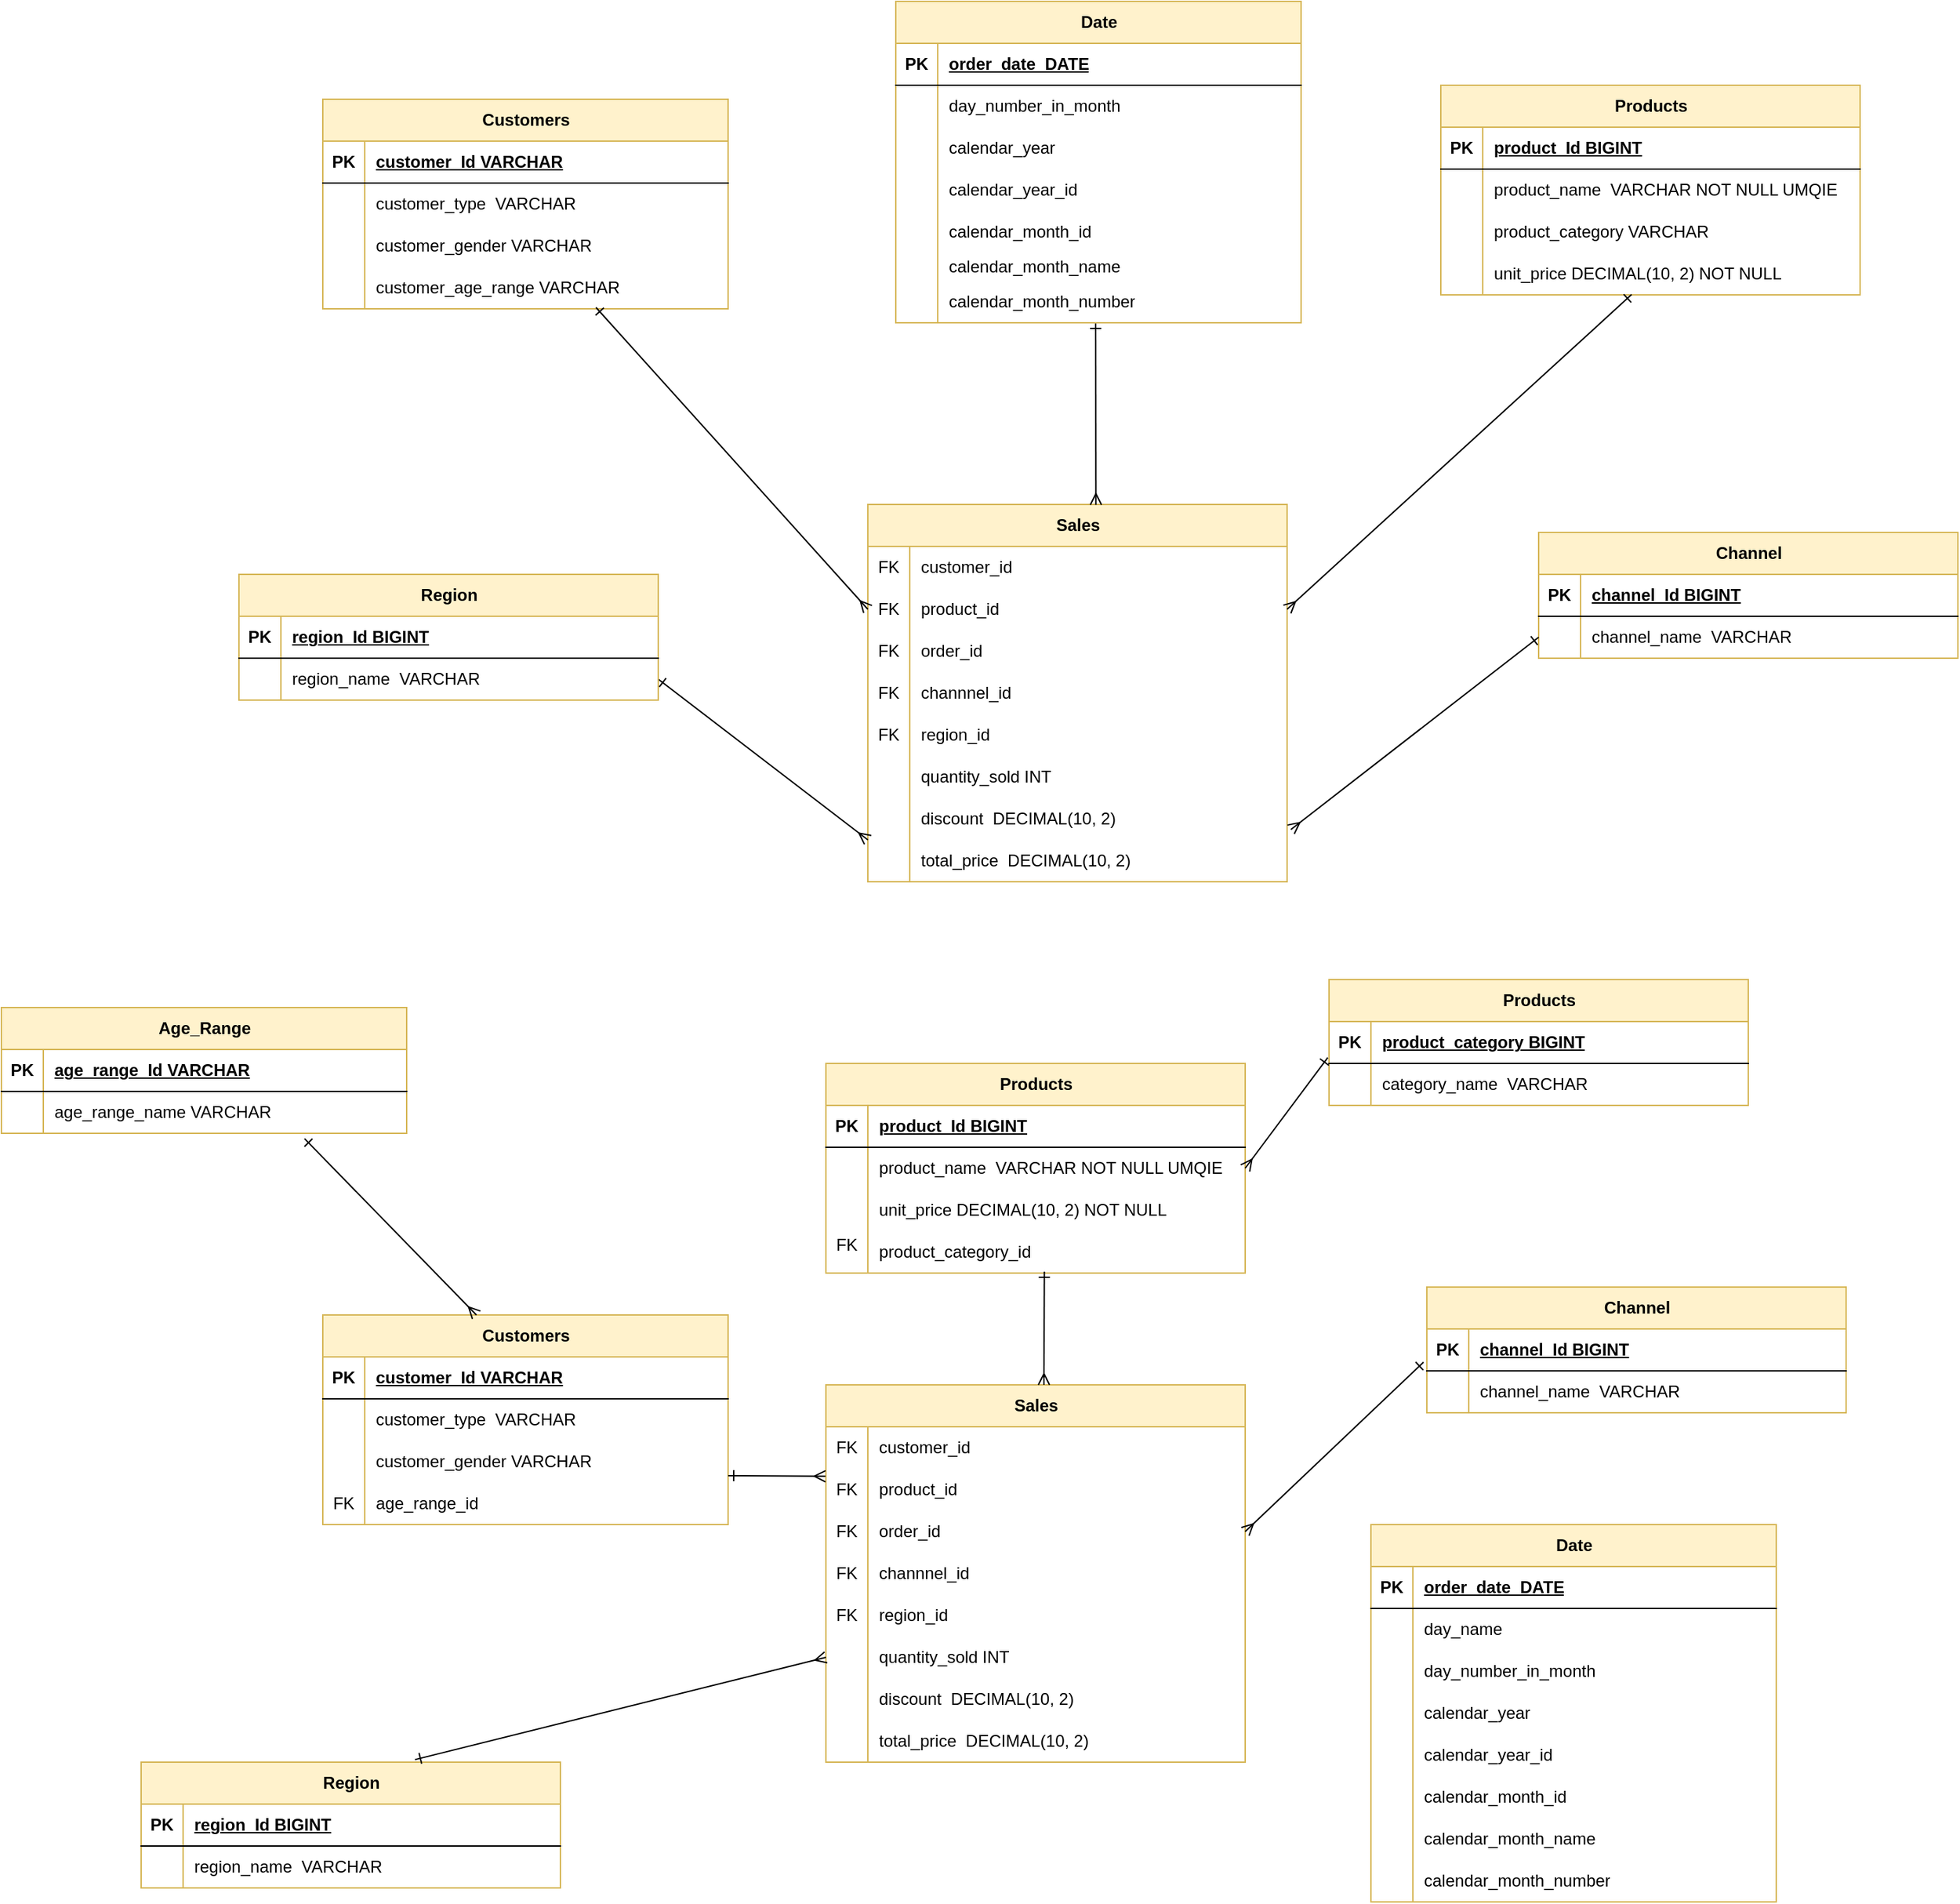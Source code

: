 <mxfile version="26.0.5">
  <diagram name="Page-1" id="jtWwxC6je7oOW2dL1e5N">
    <mxGraphModel dx="1562" dy="845" grid="1" gridSize="10" guides="1" tooltips="1" connect="1" arrows="1" fold="1" page="1" pageScale="1" pageWidth="3300" pageHeight="4681" math="0" shadow="0">
      <root>
        <mxCell id="0" />
        <mxCell id="1" parent="0" />
        <mxCell id="rc6oZTqQvMGZMKsZHJq4-1" value="Customers" style="shape=table;startSize=30;container=1;collapsible=1;childLayout=tableLayout;fixedRows=1;rowLines=0;fontStyle=1;align=center;resizeLast=1;html=1;fillColor=#fff2cc;strokeColor=#d6b656;" vertex="1" parent="1">
          <mxGeometry x="360" y="70" width="290" height="150" as="geometry" />
        </mxCell>
        <mxCell id="rc6oZTqQvMGZMKsZHJq4-2" value="" style="shape=tableRow;horizontal=0;startSize=0;swimlaneHead=0;swimlaneBody=0;fillColor=none;collapsible=0;dropTarget=0;points=[[0,0.5],[1,0.5]];portConstraint=eastwest;top=0;left=0;right=0;bottom=1;" vertex="1" parent="rc6oZTqQvMGZMKsZHJq4-1">
          <mxGeometry y="30" width="290" height="30" as="geometry" />
        </mxCell>
        <mxCell id="rc6oZTqQvMGZMKsZHJq4-3" value="PK" style="shape=partialRectangle;connectable=0;fillColor=none;top=0;left=0;bottom=0;right=0;fontStyle=1;overflow=hidden;whiteSpace=wrap;html=1;" vertex="1" parent="rc6oZTqQvMGZMKsZHJq4-2">
          <mxGeometry width="30" height="30" as="geometry">
            <mxRectangle width="30" height="30" as="alternateBounds" />
          </mxGeometry>
        </mxCell>
        <mxCell id="rc6oZTqQvMGZMKsZHJq4-4" value="customer_Id VARCHAR" style="shape=partialRectangle;connectable=0;fillColor=none;top=0;left=0;bottom=0;right=0;align=left;spacingLeft=6;fontStyle=5;overflow=hidden;whiteSpace=wrap;html=1;" vertex="1" parent="rc6oZTqQvMGZMKsZHJq4-2">
          <mxGeometry x="30" width="260" height="30" as="geometry">
            <mxRectangle width="260" height="30" as="alternateBounds" />
          </mxGeometry>
        </mxCell>
        <mxCell id="rc6oZTqQvMGZMKsZHJq4-5" value="" style="shape=tableRow;horizontal=0;startSize=0;swimlaneHead=0;swimlaneBody=0;fillColor=none;collapsible=0;dropTarget=0;points=[[0,0.5],[1,0.5]];portConstraint=eastwest;top=0;left=0;right=0;bottom=0;" vertex="1" parent="rc6oZTqQvMGZMKsZHJq4-1">
          <mxGeometry y="60" width="290" height="30" as="geometry" />
        </mxCell>
        <mxCell id="rc6oZTqQvMGZMKsZHJq4-6" value="" style="shape=partialRectangle;connectable=0;fillColor=none;top=0;left=0;bottom=0;right=0;editable=1;overflow=hidden;whiteSpace=wrap;html=1;" vertex="1" parent="rc6oZTqQvMGZMKsZHJq4-5">
          <mxGeometry width="30" height="30" as="geometry">
            <mxRectangle width="30" height="30" as="alternateBounds" />
          </mxGeometry>
        </mxCell>
        <mxCell id="rc6oZTqQvMGZMKsZHJq4-7" value="customer_type&amp;nbsp; VARCHAR" style="shape=partialRectangle;connectable=0;fillColor=none;top=0;left=0;bottom=0;right=0;align=left;spacingLeft=6;overflow=hidden;whiteSpace=wrap;html=1;" vertex="1" parent="rc6oZTqQvMGZMKsZHJq4-5">
          <mxGeometry x="30" width="260" height="30" as="geometry">
            <mxRectangle width="260" height="30" as="alternateBounds" />
          </mxGeometry>
        </mxCell>
        <mxCell id="rc6oZTqQvMGZMKsZHJq4-8" value="" style="shape=tableRow;horizontal=0;startSize=0;swimlaneHead=0;swimlaneBody=0;fillColor=none;collapsible=0;dropTarget=0;points=[[0,0.5],[1,0.5]];portConstraint=eastwest;top=0;left=0;right=0;bottom=0;" vertex="1" parent="rc6oZTqQvMGZMKsZHJq4-1">
          <mxGeometry y="90" width="290" height="30" as="geometry" />
        </mxCell>
        <mxCell id="rc6oZTqQvMGZMKsZHJq4-9" value="" style="shape=partialRectangle;connectable=0;fillColor=none;top=0;left=0;bottom=0;right=0;editable=1;overflow=hidden;whiteSpace=wrap;html=1;" vertex="1" parent="rc6oZTqQvMGZMKsZHJq4-8">
          <mxGeometry width="30" height="30" as="geometry">
            <mxRectangle width="30" height="30" as="alternateBounds" />
          </mxGeometry>
        </mxCell>
        <mxCell id="rc6oZTqQvMGZMKsZHJq4-10" value="customer_gender VARCHAR&amp;nbsp;" style="shape=partialRectangle;connectable=0;fillColor=none;top=0;left=0;bottom=0;right=0;align=left;spacingLeft=6;overflow=hidden;whiteSpace=wrap;html=1;" vertex="1" parent="rc6oZTqQvMGZMKsZHJq4-8">
          <mxGeometry x="30" width="260" height="30" as="geometry">
            <mxRectangle width="260" height="30" as="alternateBounds" />
          </mxGeometry>
        </mxCell>
        <mxCell id="rc6oZTqQvMGZMKsZHJq4-11" value="" style="shape=tableRow;horizontal=0;startSize=0;swimlaneHead=0;swimlaneBody=0;fillColor=none;collapsible=0;dropTarget=0;points=[[0,0.5],[1,0.5]];portConstraint=eastwest;top=0;left=0;right=0;bottom=0;" vertex="1" parent="rc6oZTqQvMGZMKsZHJq4-1">
          <mxGeometry y="120" width="290" height="30" as="geometry" />
        </mxCell>
        <mxCell id="rc6oZTqQvMGZMKsZHJq4-12" value="" style="shape=partialRectangle;connectable=0;fillColor=none;top=0;left=0;bottom=0;right=0;editable=1;overflow=hidden;whiteSpace=wrap;html=1;" vertex="1" parent="rc6oZTqQvMGZMKsZHJq4-11">
          <mxGeometry width="30" height="30" as="geometry">
            <mxRectangle width="30" height="30" as="alternateBounds" />
          </mxGeometry>
        </mxCell>
        <mxCell id="rc6oZTqQvMGZMKsZHJq4-13" value="customer_age_range VARCHAR" style="shape=partialRectangle;connectable=0;fillColor=none;top=0;left=0;bottom=0;right=0;align=left;spacingLeft=6;overflow=hidden;whiteSpace=wrap;html=1;" vertex="1" parent="rc6oZTqQvMGZMKsZHJq4-11">
          <mxGeometry x="30" width="260" height="30" as="geometry">
            <mxRectangle width="260" height="30" as="alternateBounds" />
          </mxGeometry>
        </mxCell>
        <mxCell id="rc6oZTqQvMGZMKsZHJq4-14" value="Products" style="shape=table;startSize=30;container=1;collapsible=1;childLayout=tableLayout;fixedRows=1;rowLines=0;fontStyle=1;align=center;resizeLast=1;html=1;fillColor=#fff2cc;strokeColor=#d6b656;" vertex="1" parent="1">
          <mxGeometry x="1160" y="60" width="300" height="150" as="geometry" />
        </mxCell>
        <mxCell id="rc6oZTqQvMGZMKsZHJq4-15" value="" style="shape=tableRow;horizontal=0;startSize=0;swimlaneHead=0;swimlaneBody=0;fillColor=none;collapsible=0;dropTarget=0;points=[[0,0.5],[1,0.5]];portConstraint=eastwest;top=0;left=0;right=0;bottom=1;" vertex="1" parent="rc6oZTqQvMGZMKsZHJq4-14">
          <mxGeometry y="30" width="300" height="30" as="geometry" />
        </mxCell>
        <mxCell id="rc6oZTqQvMGZMKsZHJq4-16" value="PK" style="shape=partialRectangle;connectable=0;fillColor=none;top=0;left=0;bottom=0;right=0;fontStyle=1;overflow=hidden;whiteSpace=wrap;html=1;" vertex="1" parent="rc6oZTqQvMGZMKsZHJq4-15">
          <mxGeometry width="30" height="30" as="geometry">
            <mxRectangle width="30" height="30" as="alternateBounds" />
          </mxGeometry>
        </mxCell>
        <mxCell id="rc6oZTqQvMGZMKsZHJq4-17" value="product_Id BIGINT" style="shape=partialRectangle;connectable=0;fillColor=none;top=0;left=0;bottom=0;right=0;align=left;spacingLeft=6;fontStyle=5;overflow=hidden;whiteSpace=wrap;html=1;" vertex="1" parent="rc6oZTqQvMGZMKsZHJq4-15">
          <mxGeometry x="30" width="270" height="30" as="geometry">
            <mxRectangle width="270" height="30" as="alternateBounds" />
          </mxGeometry>
        </mxCell>
        <mxCell id="rc6oZTqQvMGZMKsZHJq4-18" value="" style="shape=tableRow;horizontal=0;startSize=0;swimlaneHead=0;swimlaneBody=0;fillColor=none;collapsible=0;dropTarget=0;points=[[0,0.5],[1,0.5]];portConstraint=eastwest;top=0;left=0;right=0;bottom=0;" vertex="1" parent="rc6oZTqQvMGZMKsZHJq4-14">
          <mxGeometry y="60" width="300" height="30" as="geometry" />
        </mxCell>
        <mxCell id="rc6oZTqQvMGZMKsZHJq4-19" value="" style="shape=partialRectangle;connectable=0;fillColor=none;top=0;left=0;bottom=0;right=0;editable=1;overflow=hidden;whiteSpace=wrap;html=1;" vertex="1" parent="rc6oZTqQvMGZMKsZHJq4-18">
          <mxGeometry width="30" height="30" as="geometry">
            <mxRectangle width="30" height="30" as="alternateBounds" />
          </mxGeometry>
        </mxCell>
        <mxCell id="rc6oZTqQvMGZMKsZHJq4-20" value="product_name&amp;nbsp; VARCHAR NOT NULL UMQIE" style="shape=partialRectangle;connectable=0;fillColor=none;top=0;left=0;bottom=0;right=0;align=left;spacingLeft=6;overflow=hidden;whiteSpace=wrap;html=1;" vertex="1" parent="rc6oZTqQvMGZMKsZHJq4-18">
          <mxGeometry x="30" width="270" height="30" as="geometry">
            <mxRectangle width="270" height="30" as="alternateBounds" />
          </mxGeometry>
        </mxCell>
        <mxCell id="rc6oZTqQvMGZMKsZHJq4-21" value="" style="shape=tableRow;horizontal=0;startSize=0;swimlaneHead=0;swimlaneBody=0;fillColor=none;collapsible=0;dropTarget=0;points=[[0,0.5],[1,0.5]];portConstraint=eastwest;top=0;left=0;right=0;bottom=0;" vertex="1" parent="rc6oZTqQvMGZMKsZHJq4-14">
          <mxGeometry y="90" width="300" height="30" as="geometry" />
        </mxCell>
        <mxCell id="rc6oZTqQvMGZMKsZHJq4-22" value="" style="shape=partialRectangle;connectable=0;fillColor=none;top=0;left=0;bottom=0;right=0;editable=1;overflow=hidden;whiteSpace=wrap;html=1;" vertex="1" parent="rc6oZTqQvMGZMKsZHJq4-21">
          <mxGeometry width="30" height="30" as="geometry">
            <mxRectangle width="30" height="30" as="alternateBounds" />
          </mxGeometry>
        </mxCell>
        <mxCell id="rc6oZTqQvMGZMKsZHJq4-23" value="product_category VARCHAR&amp;nbsp;" style="shape=partialRectangle;connectable=0;fillColor=none;top=0;left=0;bottom=0;right=0;align=left;spacingLeft=6;overflow=hidden;whiteSpace=wrap;html=1;" vertex="1" parent="rc6oZTqQvMGZMKsZHJq4-21">
          <mxGeometry x="30" width="270" height="30" as="geometry">
            <mxRectangle width="270" height="30" as="alternateBounds" />
          </mxGeometry>
        </mxCell>
        <mxCell id="rc6oZTqQvMGZMKsZHJq4-24" value="" style="shape=tableRow;horizontal=0;startSize=0;swimlaneHead=0;swimlaneBody=0;fillColor=none;collapsible=0;dropTarget=0;points=[[0,0.5],[1,0.5]];portConstraint=eastwest;top=0;left=0;right=0;bottom=0;" vertex="1" parent="rc6oZTqQvMGZMKsZHJq4-14">
          <mxGeometry y="120" width="300" height="30" as="geometry" />
        </mxCell>
        <mxCell id="rc6oZTqQvMGZMKsZHJq4-25" value="" style="shape=partialRectangle;connectable=0;fillColor=none;top=0;left=0;bottom=0;right=0;editable=1;overflow=hidden;whiteSpace=wrap;html=1;" vertex="1" parent="rc6oZTqQvMGZMKsZHJq4-24">
          <mxGeometry width="30" height="30" as="geometry">
            <mxRectangle width="30" height="30" as="alternateBounds" />
          </mxGeometry>
        </mxCell>
        <mxCell id="rc6oZTqQvMGZMKsZHJq4-26" value="unit_price &lt;span class=&quot;hljs-type&quot;&gt;DECIMAL&lt;/span&gt;(&lt;span class=&quot;hljs-number&quot;&gt;10&lt;/span&gt;, &lt;span class=&quot;hljs-number&quot;&gt;2&lt;/span&gt;) NOT NULL&amp;nbsp;" style="shape=partialRectangle;connectable=0;fillColor=none;top=0;left=0;bottom=0;right=0;align=left;spacingLeft=6;overflow=hidden;whiteSpace=wrap;html=1;" vertex="1" parent="rc6oZTqQvMGZMKsZHJq4-24">
          <mxGeometry x="30" width="270" height="30" as="geometry">
            <mxRectangle width="270" height="30" as="alternateBounds" />
          </mxGeometry>
        </mxCell>
        <mxCell id="rc6oZTqQvMGZMKsZHJq4-40" value="Sales" style="shape=table;startSize=30;container=1;collapsible=1;childLayout=tableLayout;fixedRows=1;rowLines=0;fontStyle=1;align=center;resizeLast=1;html=1;fillColor=#fff2cc;strokeColor=#d6b656;" vertex="1" parent="1">
          <mxGeometry x="750" y="360" width="300" height="270" as="geometry" />
        </mxCell>
        <mxCell id="rc6oZTqQvMGZMKsZHJq4-44" value="" style="shape=tableRow;horizontal=0;startSize=0;swimlaneHead=0;swimlaneBody=0;fillColor=none;collapsible=0;dropTarget=0;points=[[0,0.5],[1,0.5]];portConstraint=eastwest;top=0;left=0;right=0;bottom=0;" vertex="1" parent="rc6oZTqQvMGZMKsZHJq4-40">
          <mxGeometry y="30" width="300" height="30" as="geometry" />
        </mxCell>
        <mxCell id="rc6oZTqQvMGZMKsZHJq4-45" value="FK" style="shape=partialRectangle;connectable=0;fillColor=none;top=0;left=0;bottom=0;right=0;editable=1;overflow=hidden;whiteSpace=wrap;html=1;" vertex="1" parent="rc6oZTqQvMGZMKsZHJq4-44">
          <mxGeometry width="30" height="30" as="geometry">
            <mxRectangle width="30" height="30" as="alternateBounds" />
          </mxGeometry>
        </mxCell>
        <mxCell id="rc6oZTqQvMGZMKsZHJq4-46" value="customer_id" style="shape=partialRectangle;connectable=0;fillColor=none;top=0;left=0;bottom=0;right=0;align=left;spacingLeft=6;overflow=hidden;whiteSpace=wrap;html=1;" vertex="1" parent="rc6oZTqQvMGZMKsZHJq4-44">
          <mxGeometry x="30" width="270" height="30" as="geometry">
            <mxRectangle width="270" height="30" as="alternateBounds" />
          </mxGeometry>
        </mxCell>
        <mxCell id="rc6oZTqQvMGZMKsZHJq4-47" value="" style="shape=tableRow;horizontal=0;startSize=0;swimlaneHead=0;swimlaneBody=0;fillColor=none;collapsible=0;dropTarget=0;points=[[0,0.5],[1,0.5]];portConstraint=eastwest;top=0;left=0;right=0;bottom=0;" vertex="1" parent="rc6oZTqQvMGZMKsZHJq4-40">
          <mxGeometry y="60" width="300" height="30" as="geometry" />
        </mxCell>
        <mxCell id="rc6oZTqQvMGZMKsZHJq4-48" value="FK" style="shape=partialRectangle;connectable=0;fillColor=none;top=0;left=0;bottom=0;right=0;editable=1;overflow=hidden;whiteSpace=wrap;html=1;" vertex="1" parent="rc6oZTqQvMGZMKsZHJq4-47">
          <mxGeometry width="30" height="30" as="geometry">
            <mxRectangle width="30" height="30" as="alternateBounds" />
          </mxGeometry>
        </mxCell>
        <mxCell id="rc6oZTqQvMGZMKsZHJq4-49" value="product_id&amp;nbsp;" style="shape=partialRectangle;connectable=0;fillColor=none;top=0;left=0;bottom=0;right=0;align=left;spacingLeft=6;overflow=hidden;whiteSpace=wrap;html=1;" vertex="1" parent="rc6oZTqQvMGZMKsZHJq4-47">
          <mxGeometry x="30" width="270" height="30" as="geometry">
            <mxRectangle width="270" height="30" as="alternateBounds" />
          </mxGeometry>
        </mxCell>
        <mxCell id="rc6oZTqQvMGZMKsZHJq4-50" value="" style="shape=tableRow;horizontal=0;startSize=0;swimlaneHead=0;swimlaneBody=0;fillColor=none;collapsible=0;dropTarget=0;points=[[0,0.5],[1,0.5]];portConstraint=eastwest;top=0;left=0;right=0;bottom=0;" vertex="1" parent="rc6oZTqQvMGZMKsZHJq4-40">
          <mxGeometry y="90" width="300" height="30" as="geometry" />
        </mxCell>
        <mxCell id="rc6oZTqQvMGZMKsZHJq4-51" value="FK" style="shape=partialRectangle;connectable=0;fillColor=none;top=0;left=0;bottom=0;right=0;editable=1;overflow=hidden;whiteSpace=wrap;html=1;" vertex="1" parent="rc6oZTqQvMGZMKsZHJq4-50">
          <mxGeometry width="30" height="30" as="geometry">
            <mxRectangle width="30" height="30" as="alternateBounds" />
          </mxGeometry>
        </mxCell>
        <mxCell id="rc6oZTqQvMGZMKsZHJq4-52" value="order_id" style="shape=partialRectangle;connectable=0;fillColor=none;top=0;left=0;bottom=0;right=0;align=left;spacingLeft=6;overflow=hidden;whiteSpace=wrap;html=1;" vertex="1" parent="rc6oZTqQvMGZMKsZHJq4-50">
          <mxGeometry x="30" width="270" height="30" as="geometry">
            <mxRectangle width="270" height="30" as="alternateBounds" />
          </mxGeometry>
        </mxCell>
        <mxCell id="rc6oZTqQvMGZMKsZHJq4-81" style="shape=tableRow;horizontal=0;startSize=0;swimlaneHead=0;swimlaneBody=0;fillColor=none;collapsible=0;dropTarget=0;points=[[0,0.5],[1,0.5]];portConstraint=eastwest;top=0;left=0;right=0;bottom=0;" vertex="1" parent="rc6oZTqQvMGZMKsZHJq4-40">
          <mxGeometry y="120" width="300" height="30" as="geometry" />
        </mxCell>
        <mxCell id="rc6oZTqQvMGZMKsZHJq4-82" value="FK" style="shape=partialRectangle;connectable=0;fillColor=none;top=0;left=0;bottom=0;right=0;editable=1;overflow=hidden;whiteSpace=wrap;html=1;" vertex="1" parent="rc6oZTqQvMGZMKsZHJq4-81">
          <mxGeometry width="30" height="30" as="geometry">
            <mxRectangle width="30" height="30" as="alternateBounds" />
          </mxGeometry>
        </mxCell>
        <mxCell id="rc6oZTqQvMGZMKsZHJq4-83" value="channnel_id&amp;nbsp;" style="shape=partialRectangle;connectable=0;fillColor=none;top=0;left=0;bottom=0;right=0;align=left;spacingLeft=6;overflow=hidden;whiteSpace=wrap;html=1;" vertex="1" parent="rc6oZTqQvMGZMKsZHJq4-81">
          <mxGeometry x="30" width="270" height="30" as="geometry">
            <mxRectangle width="270" height="30" as="alternateBounds" />
          </mxGeometry>
        </mxCell>
        <mxCell id="rc6oZTqQvMGZMKsZHJq4-155" style="shape=tableRow;horizontal=0;startSize=0;swimlaneHead=0;swimlaneBody=0;fillColor=none;collapsible=0;dropTarget=0;points=[[0,0.5],[1,0.5]];portConstraint=eastwest;top=0;left=0;right=0;bottom=0;" vertex="1" parent="rc6oZTqQvMGZMKsZHJq4-40">
          <mxGeometry y="150" width="300" height="30" as="geometry" />
        </mxCell>
        <mxCell id="rc6oZTqQvMGZMKsZHJq4-156" value="FK" style="shape=partialRectangle;connectable=0;fillColor=none;top=0;left=0;bottom=0;right=0;editable=1;overflow=hidden;whiteSpace=wrap;html=1;" vertex="1" parent="rc6oZTqQvMGZMKsZHJq4-155">
          <mxGeometry width="30" height="30" as="geometry">
            <mxRectangle width="30" height="30" as="alternateBounds" />
          </mxGeometry>
        </mxCell>
        <mxCell id="rc6oZTqQvMGZMKsZHJq4-157" value="region_id" style="shape=partialRectangle;connectable=0;fillColor=none;top=0;left=0;bottom=0;right=0;align=left;spacingLeft=6;overflow=hidden;whiteSpace=wrap;html=1;" vertex="1" parent="rc6oZTqQvMGZMKsZHJq4-155">
          <mxGeometry x="30" width="270" height="30" as="geometry">
            <mxRectangle width="270" height="30" as="alternateBounds" />
          </mxGeometry>
        </mxCell>
        <mxCell id="rc6oZTqQvMGZMKsZHJq4-97" style="shape=tableRow;horizontal=0;startSize=0;swimlaneHead=0;swimlaneBody=0;fillColor=none;collapsible=0;dropTarget=0;points=[[0,0.5],[1,0.5]];portConstraint=eastwest;top=0;left=0;right=0;bottom=0;" vertex="1" parent="rc6oZTqQvMGZMKsZHJq4-40">
          <mxGeometry y="180" width="300" height="30" as="geometry" />
        </mxCell>
        <mxCell id="rc6oZTqQvMGZMKsZHJq4-98" style="shape=partialRectangle;connectable=0;fillColor=none;top=0;left=0;bottom=0;right=0;editable=1;overflow=hidden;whiteSpace=wrap;html=1;" vertex="1" parent="rc6oZTqQvMGZMKsZHJq4-97">
          <mxGeometry width="30" height="30" as="geometry">
            <mxRectangle width="30" height="30" as="alternateBounds" />
          </mxGeometry>
        </mxCell>
        <mxCell id="rc6oZTqQvMGZMKsZHJq4-99" value="quantity_sold INT" style="shape=partialRectangle;connectable=0;fillColor=none;top=0;left=0;bottom=0;right=0;align=left;spacingLeft=6;overflow=hidden;whiteSpace=wrap;html=1;" vertex="1" parent="rc6oZTqQvMGZMKsZHJq4-97">
          <mxGeometry x="30" width="270" height="30" as="geometry">
            <mxRectangle width="270" height="30" as="alternateBounds" />
          </mxGeometry>
        </mxCell>
        <mxCell id="rc6oZTqQvMGZMKsZHJq4-56" style="shape=tableRow;horizontal=0;startSize=0;swimlaneHead=0;swimlaneBody=0;fillColor=none;collapsible=0;dropTarget=0;points=[[0,0.5],[1,0.5]];portConstraint=eastwest;top=0;left=0;right=0;bottom=0;" vertex="1" parent="rc6oZTqQvMGZMKsZHJq4-40">
          <mxGeometry y="210" width="300" height="30" as="geometry" />
        </mxCell>
        <mxCell id="rc6oZTqQvMGZMKsZHJq4-57" style="shape=partialRectangle;connectable=0;fillColor=none;top=0;left=0;bottom=0;right=0;editable=1;overflow=hidden;whiteSpace=wrap;html=1;" vertex="1" parent="rc6oZTqQvMGZMKsZHJq4-56">
          <mxGeometry width="30" height="30" as="geometry">
            <mxRectangle width="30" height="30" as="alternateBounds" />
          </mxGeometry>
        </mxCell>
        <mxCell id="rc6oZTqQvMGZMKsZHJq4-58" value="discount&amp;nbsp;&amp;nbsp;&lt;span class=&quot;hljs-type&quot;&gt;DECIMAL&lt;/span&gt;(&lt;span class=&quot;hljs-number&quot;&gt;10&lt;/span&gt;,&amp;nbsp;&lt;span class=&quot;hljs-number&quot;&gt;2&lt;/span&gt;)" style="shape=partialRectangle;connectable=0;fillColor=none;top=0;left=0;bottom=0;right=0;align=left;spacingLeft=6;overflow=hidden;whiteSpace=wrap;html=1;" vertex="1" parent="rc6oZTqQvMGZMKsZHJq4-56">
          <mxGeometry x="30" width="270" height="30" as="geometry">
            <mxRectangle width="270" height="30" as="alternateBounds" />
          </mxGeometry>
        </mxCell>
        <mxCell id="rc6oZTqQvMGZMKsZHJq4-59" style="shape=tableRow;horizontal=0;startSize=0;swimlaneHead=0;swimlaneBody=0;fillColor=none;collapsible=0;dropTarget=0;points=[[0,0.5],[1,0.5]];portConstraint=eastwest;top=0;left=0;right=0;bottom=0;" vertex="1" parent="rc6oZTqQvMGZMKsZHJq4-40">
          <mxGeometry y="240" width="300" height="30" as="geometry" />
        </mxCell>
        <mxCell id="rc6oZTqQvMGZMKsZHJq4-60" style="shape=partialRectangle;connectable=0;fillColor=none;top=0;left=0;bottom=0;right=0;editable=1;overflow=hidden;whiteSpace=wrap;html=1;" vertex="1" parent="rc6oZTqQvMGZMKsZHJq4-59">
          <mxGeometry width="30" height="30" as="geometry">
            <mxRectangle width="30" height="30" as="alternateBounds" />
          </mxGeometry>
        </mxCell>
        <mxCell id="rc6oZTqQvMGZMKsZHJq4-61" value="total_price&amp;nbsp;&amp;nbsp;&lt;span class=&quot;hljs-type&quot;&gt;DECIMAL&lt;/span&gt;(&lt;span class=&quot;hljs-number&quot;&gt;10&lt;/span&gt;,&amp;nbsp;&lt;span class=&quot;hljs-number&quot;&gt;2&lt;/span&gt;)" style="shape=partialRectangle;connectable=0;fillColor=none;top=0;left=0;bottom=0;right=0;align=left;spacingLeft=6;overflow=hidden;whiteSpace=wrap;html=1;" vertex="1" parent="rc6oZTqQvMGZMKsZHJq4-59">
          <mxGeometry x="30" width="270" height="30" as="geometry">
            <mxRectangle width="270" height="30" as="alternateBounds" />
          </mxGeometry>
        </mxCell>
        <mxCell id="rc6oZTqQvMGZMKsZHJq4-62" value="Channel" style="shape=table;startSize=30;container=1;collapsible=1;childLayout=tableLayout;fixedRows=1;rowLines=0;fontStyle=1;align=center;resizeLast=1;html=1;fillColor=#fff2cc;strokeColor=#d6b656;" vertex="1" parent="1">
          <mxGeometry x="1230" y="380" width="300" height="90" as="geometry" />
        </mxCell>
        <mxCell id="rc6oZTqQvMGZMKsZHJq4-63" value="" style="shape=tableRow;horizontal=0;startSize=0;swimlaneHead=0;swimlaneBody=0;fillColor=none;collapsible=0;dropTarget=0;points=[[0,0.5],[1,0.5]];portConstraint=eastwest;top=0;left=0;right=0;bottom=1;" vertex="1" parent="rc6oZTqQvMGZMKsZHJq4-62">
          <mxGeometry y="30" width="300" height="30" as="geometry" />
        </mxCell>
        <mxCell id="rc6oZTqQvMGZMKsZHJq4-64" value="PK" style="shape=partialRectangle;connectable=0;fillColor=none;top=0;left=0;bottom=0;right=0;fontStyle=1;overflow=hidden;whiteSpace=wrap;html=1;" vertex="1" parent="rc6oZTqQvMGZMKsZHJq4-63">
          <mxGeometry width="30" height="30" as="geometry">
            <mxRectangle width="30" height="30" as="alternateBounds" />
          </mxGeometry>
        </mxCell>
        <mxCell id="rc6oZTqQvMGZMKsZHJq4-65" value="channel_Id BIGINT" style="shape=partialRectangle;connectable=0;fillColor=none;top=0;left=0;bottom=0;right=0;align=left;spacingLeft=6;fontStyle=5;overflow=hidden;whiteSpace=wrap;html=1;" vertex="1" parent="rc6oZTqQvMGZMKsZHJq4-63">
          <mxGeometry x="30" width="270" height="30" as="geometry">
            <mxRectangle width="270" height="30" as="alternateBounds" />
          </mxGeometry>
        </mxCell>
        <mxCell id="rc6oZTqQvMGZMKsZHJq4-66" value="" style="shape=tableRow;horizontal=0;startSize=0;swimlaneHead=0;swimlaneBody=0;fillColor=none;collapsible=0;dropTarget=0;points=[[0,0.5],[1,0.5]];portConstraint=eastwest;top=0;left=0;right=0;bottom=0;" vertex="1" parent="rc6oZTqQvMGZMKsZHJq4-62">
          <mxGeometry y="60" width="300" height="30" as="geometry" />
        </mxCell>
        <mxCell id="rc6oZTqQvMGZMKsZHJq4-67" value="" style="shape=partialRectangle;connectable=0;fillColor=none;top=0;left=0;bottom=0;right=0;editable=1;overflow=hidden;whiteSpace=wrap;html=1;" vertex="1" parent="rc6oZTqQvMGZMKsZHJq4-66">
          <mxGeometry width="30" height="30" as="geometry">
            <mxRectangle width="30" height="30" as="alternateBounds" />
          </mxGeometry>
        </mxCell>
        <mxCell id="rc6oZTqQvMGZMKsZHJq4-68" value="channel_name&amp;nbsp; VARCHAR" style="shape=partialRectangle;connectable=0;fillColor=none;top=0;left=0;bottom=0;right=0;align=left;spacingLeft=6;overflow=hidden;whiteSpace=wrap;html=1;" vertex="1" parent="rc6oZTqQvMGZMKsZHJq4-66">
          <mxGeometry x="30" width="270" height="30" as="geometry">
            <mxRectangle width="270" height="30" as="alternateBounds" />
          </mxGeometry>
        </mxCell>
        <mxCell id="rc6oZTqQvMGZMKsZHJq4-102" value="" style="endArrow=ERone;startArrow=ERmany;html=1;rounded=0;exitX=1;exitY=0.5;exitDx=0;exitDy=0;endFill=0;startFill=0;entryX=0.455;entryY=0.993;entryDx=0;entryDy=0;entryPerimeter=0;" edge="1" parent="1" source="rc6oZTqQvMGZMKsZHJq4-47" target="rc6oZTqQvMGZMKsZHJq4-24">
          <mxGeometry width="50" height="50" relative="1" as="geometry">
            <mxPoint x="1001" y="321" as="sourcePoint" />
            <mxPoint x="840" y="200" as="targetPoint" />
            <Array as="points" />
          </mxGeometry>
        </mxCell>
        <mxCell id="rc6oZTqQvMGZMKsZHJq4-103" value="" style="endArrow=ERone;startArrow=ERmany;html=1;rounded=0;endFill=0;startFill=0;entryX=0;entryY=0.5;entryDx=0;entryDy=0;exitX=1.009;exitY=0.753;exitDx=0;exitDy=0;exitPerimeter=0;" edge="1" parent="1" source="rc6oZTqQvMGZMKsZHJq4-56" target="rc6oZTqQvMGZMKsZHJq4-66">
          <mxGeometry width="50" height="50" relative="1" as="geometry">
            <mxPoint x="1040" y="500" as="sourcePoint" />
            <mxPoint x="1197" y="480" as="targetPoint" />
            <Array as="points" />
          </mxGeometry>
        </mxCell>
        <mxCell id="rc6oZTqQvMGZMKsZHJq4-104" value="" style="endArrow=ERone;startArrow=ERmany;html=1;rounded=0;exitX=0;exitY=0;exitDx=0;exitDy=0;endFill=0;startFill=0;exitPerimeter=0;entryX=1;entryY=0.5;entryDx=0;entryDy=0;" edge="1" parent="1" source="rc6oZTqQvMGZMKsZHJq4-59" target="rc6oZTqQvMGZMKsZHJq4-144">
          <mxGeometry width="50" height="50" relative="1" as="geometry">
            <mxPoint x="484" y="692" as="sourcePoint" />
            <mxPoint x="560" y="560" as="targetPoint" />
            <Array as="points" />
          </mxGeometry>
        </mxCell>
        <mxCell id="rc6oZTqQvMGZMKsZHJq4-105" value="Date" style="shape=table;startSize=30;container=1;collapsible=1;childLayout=tableLayout;fixedRows=1;rowLines=0;fontStyle=1;align=center;resizeLast=1;html=1;fillColor=#fff2cc;strokeColor=#d6b656;" vertex="1" parent="1">
          <mxGeometry x="1110" y="1090" width="290" height="270" as="geometry" />
        </mxCell>
        <mxCell id="rc6oZTqQvMGZMKsZHJq4-106" value="" style="shape=tableRow;horizontal=0;startSize=0;swimlaneHead=0;swimlaneBody=0;fillColor=none;collapsible=0;dropTarget=0;points=[[0,0.5],[1,0.5]];portConstraint=eastwest;top=0;left=0;right=0;bottom=1;" vertex="1" parent="rc6oZTqQvMGZMKsZHJq4-105">
          <mxGeometry y="30" width="290" height="30" as="geometry" />
        </mxCell>
        <mxCell id="rc6oZTqQvMGZMKsZHJq4-107" value="PK" style="shape=partialRectangle;connectable=0;fillColor=none;top=0;left=0;bottom=0;right=0;fontStyle=1;overflow=hidden;whiteSpace=wrap;html=1;" vertex="1" parent="rc6oZTqQvMGZMKsZHJq4-106">
          <mxGeometry width="30" height="30" as="geometry">
            <mxRectangle width="30" height="30" as="alternateBounds" />
          </mxGeometry>
        </mxCell>
        <mxCell id="rc6oZTqQvMGZMKsZHJq4-108" value="order_date&amp;nbsp; DATE" style="shape=partialRectangle;connectable=0;fillColor=none;top=0;left=0;bottom=0;right=0;align=left;spacingLeft=6;fontStyle=5;overflow=hidden;whiteSpace=wrap;html=1;" vertex="1" parent="rc6oZTqQvMGZMKsZHJq4-106">
          <mxGeometry x="30" width="260" height="30" as="geometry">
            <mxRectangle width="260" height="30" as="alternateBounds" />
          </mxGeometry>
        </mxCell>
        <mxCell id="rc6oZTqQvMGZMKsZHJq4-109" value="" style="shape=tableRow;horizontal=0;startSize=0;swimlaneHead=0;swimlaneBody=0;fillColor=none;collapsible=0;dropTarget=0;points=[[0,0.5],[1,0.5]];portConstraint=eastwest;top=0;left=0;right=0;bottom=0;" vertex="1" parent="rc6oZTqQvMGZMKsZHJq4-105">
          <mxGeometry y="60" width="290" height="30" as="geometry" />
        </mxCell>
        <mxCell id="rc6oZTqQvMGZMKsZHJq4-110" value="" style="shape=partialRectangle;connectable=0;fillColor=none;top=0;left=0;bottom=0;right=0;editable=1;overflow=hidden;whiteSpace=wrap;html=1;" vertex="1" parent="rc6oZTqQvMGZMKsZHJq4-109">
          <mxGeometry width="30" height="30" as="geometry">
            <mxRectangle width="30" height="30" as="alternateBounds" />
          </mxGeometry>
        </mxCell>
        <mxCell id="rc6oZTqQvMGZMKsZHJq4-111" value="day_name" style="shape=partialRectangle;connectable=0;fillColor=none;top=0;left=0;bottom=0;right=0;align=left;spacingLeft=6;overflow=hidden;whiteSpace=wrap;html=1;" vertex="1" parent="rc6oZTqQvMGZMKsZHJq4-109">
          <mxGeometry x="30" width="260" height="30" as="geometry">
            <mxRectangle width="260" height="30" as="alternateBounds" />
          </mxGeometry>
        </mxCell>
        <mxCell id="rc6oZTqQvMGZMKsZHJq4-112" value="" style="shape=tableRow;horizontal=0;startSize=0;swimlaneHead=0;swimlaneBody=0;fillColor=none;collapsible=0;dropTarget=0;points=[[0,0.5],[1,0.5]];portConstraint=eastwest;top=0;left=0;right=0;bottom=0;" vertex="1" parent="rc6oZTqQvMGZMKsZHJq4-105">
          <mxGeometry y="90" width="290" height="30" as="geometry" />
        </mxCell>
        <mxCell id="rc6oZTqQvMGZMKsZHJq4-113" value="" style="shape=partialRectangle;connectable=0;fillColor=none;top=0;left=0;bottom=0;right=0;editable=1;overflow=hidden;whiteSpace=wrap;html=1;" vertex="1" parent="rc6oZTqQvMGZMKsZHJq4-112">
          <mxGeometry width="30" height="30" as="geometry">
            <mxRectangle width="30" height="30" as="alternateBounds" />
          </mxGeometry>
        </mxCell>
        <mxCell id="rc6oZTqQvMGZMKsZHJq4-114" value="day_number_in_month" style="shape=partialRectangle;connectable=0;fillColor=none;top=0;left=0;bottom=0;right=0;align=left;spacingLeft=6;overflow=hidden;whiteSpace=wrap;html=1;" vertex="1" parent="rc6oZTqQvMGZMKsZHJq4-112">
          <mxGeometry x="30" width="260" height="30" as="geometry">
            <mxRectangle width="260" height="30" as="alternateBounds" />
          </mxGeometry>
        </mxCell>
        <mxCell id="rc6oZTqQvMGZMKsZHJq4-115" value="" style="shape=tableRow;horizontal=0;startSize=0;swimlaneHead=0;swimlaneBody=0;fillColor=none;collapsible=0;dropTarget=0;points=[[0,0.5],[1,0.5]];portConstraint=eastwest;top=0;left=0;right=0;bottom=0;" vertex="1" parent="rc6oZTqQvMGZMKsZHJq4-105">
          <mxGeometry y="120" width="290" height="30" as="geometry" />
        </mxCell>
        <mxCell id="rc6oZTqQvMGZMKsZHJq4-116" value="" style="shape=partialRectangle;connectable=0;fillColor=none;top=0;left=0;bottom=0;right=0;editable=1;overflow=hidden;whiteSpace=wrap;html=1;" vertex="1" parent="rc6oZTqQvMGZMKsZHJq4-115">
          <mxGeometry width="30" height="30" as="geometry">
            <mxRectangle width="30" height="30" as="alternateBounds" />
          </mxGeometry>
        </mxCell>
        <mxCell id="rc6oZTqQvMGZMKsZHJq4-117" value="calendar_year" style="shape=partialRectangle;connectable=0;fillColor=none;top=0;left=0;bottom=0;right=0;align=left;spacingLeft=6;overflow=hidden;whiteSpace=wrap;html=1;" vertex="1" parent="rc6oZTqQvMGZMKsZHJq4-115">
          <mxGeometry x="30" width="260" height="30" as="geometry">
            <mxRectangle width="260" height="30" as="alternateBounds" />
          </mxGeometry>
        </mxCell>
        <mxCell id="rc6oZTqQvMGZMKsZHJq4-127" style="shape=tableRow;horizontal=0;startSize=0;swimlaneHead=0;swimlaneBody=0;fillColor=none;collapsible=0;dropTarget=0;points=[[0,0.5],[1,0.5]];portConstraint=eastwest;top=0;left=0;right=0;bottom=0;" vertex="1" parent="rc6oZTqQvMGZMKsZHJq4-105">
          <mxGeometry y="150" width="290" height="30" as="geometry" />
        </mxCell>
        <mxCell id="rc6oZTqQvMGZMKsZHJq4-128" style="shape=partialRectangle;connectable=0;fillColor=none;top=0;left=0;bottom=0;right=0;editable=1;overflow=hidden;whiteSpace=wrap;html=1;" vertex="1" parent="rc6oZTqQvMGZMKsZHJq4-127">
          <mxGeometry width="30" height="30" as="geometry">
            <mxRectangle width="30" height="30" as="alternateBounds" />
          </mxGeometry>
        </mxCell>
        <mxCell id="rc6oZTqQvMGZMKsZHJq4-129" value="calendar_year_id" style="shape=partialRectangle;connectable=0;fillColor=none;top=0;left=0;bottom=0;right=0;align=left;spacingLeft=6;overflow=hidden;whiteSpace=wrap;html=1;" vertex="1" parent="rc6oZTqQvMGZMKsZHJq4-127">
          <mxGeometry x="30" width="260" height="30" as="geometry">
            <mxRectangle width="260" height="30" as="alternateBounds" />
          </mxGeometry>
        </mxCell>
        <mxCell id="rc6oZTqQvMGZMKsZHJq4-118" style="shape=tableRow;horizontal=0;startSize=0;swimlaneHead=0;swimlaneBody=0;fillColor=none;collapsible=0;dropTarget=0;points=[[0,0.5],[1,0.5]];portConstraint=eastwest;top=0;left=0;right=0;bottom=0;" vertex="1" parent="rc6oZTqQvMGZMKsZHJq4-105">
          <mxGeometry y="180" width="290" height="30" as="geometry" />
        </mxCell>
        <mxCell id="rc6oZTqQvMGZMKsZHJq4-119" style="shape=partialRectangle;connectable=0;fillColor=none;top=0;left=0;bottom=0;right=0;editable=1;overflow=hidden;whiteSpace=wrap;html=1;" vertex="1" parent="rc6oZTqQvMGZMKsZHJq4-118">
          <mxGeometry width="30" height="30" as="geometry">
            <mxRectangle width="30" height="30" as="alternateBounds" />
          </mxGeometry>
        </mxCell>
        <mxCell id="rc6oZTqQvMGZMKsZHJq4-120" value="calendar_month_id" style="shape=partialRectangle;connectable=0;fillColor=none;top=0;left=0;bottom=0;right=0;align=left;spacingLeft=6;overflow=hidden;whiteSpace=wrap;html=1;" vertex="1" parent="rc6oZTqQvMGZMKsZHJq4-118">
          <mxGeometry x="30" width="260" height="30" as="geometry">
            <mxRectangle width="260" height="30" as="alternateBounds" />
          </mxGeometry>
        </mxCell>
        <mxCell id="rc6oZTqQvMGZMKsZHJq4-121" style="shape=tableRow;horizontal=0;startSize=0;swimlaneHead=0;swimlaneBody=0;fillColor=none;collapsible=0;dropTarget=0;points=[[0,0.5],[1,0.5]];portConstraint=eastwest;top=0;left=0;right=0;bottom=0;" vertex="1" parent="rc6oZTqQvMGZMKsZHJq4-105">
          <mxGeometry y="210" width="290" height="30" as="geometry" />
        </mxCell>
        <mxCell id="rc6oZTqQvMGZMKsZHJq4-122" style="shape=partialRectangle;connectable=0;fillColor=none;top=0;left=0;bottom=0;right=0;editable=1;overflow=hidden;whiteSpace=wrap;html=1;" vertex="1" parent="rc6oZTqQvMGZMKsZHJq4-121">
          <mxGeometry width="30" height="30" as="geometry">
            <mxRectangle width="30" height="30" as="alternateBounds" />
          </mxGeometry>
        </mxCell>
        <mxCell id="rc6oZTqQvMGZMKsZHJq4-123" value="calendar_month_name" style="shape=partialRectangle;connectable=0;fillColor=none;top=0;left=0;bottom=0;right=0;align=left;spacingLeft=6;overflow=hidden;whiteSpace=wrap;html=1;" vertex="1" parent="rc6oZTqQvMGZMKsZHJq4-121">
          <mxGeometry x="30" width="260" height="30" as="geometry">
            <mxRectangle width="260" height="30" as="alternateBounds" />
          </mxGeometry>
        </mxCell>
        <mxCell id="rc6oZTqQvMGZMKsZHJq4-124" style="shape=tableRow;horizontal=0;startSize=0;swimlaneHead=0;swimlaneBody=0;fillColor=none;collapsible=0;dropTarget=0;points=[[0,0.5],[1,0.5]];portConstraint=eastwest;top=0;left=0;right=0;bottom=0;" vertex="1" parent="rc6oZTqQvMGZMKsZHJq4-105">
          <mxGeometry y="240" width="290" height="30" as="geometry" />
        </mxCell>
        <mxCell id="rc6oZTqQvMGZMKsZHJq4-125" style="shape=partialRectangle;connectable=0;fillColor=none;top=0;left=0;bottom=0;right=0;editable=1;overflow=hidden;whiteSpace=wrap;html=1;" vertex="1" parent="rc6oZTqQvMGZMKsZHJq4-124">
          <mxGeometry width="30" height="30" as="geometry">
            <mxRectangle width="30" height="30" as="alternateBounds" />
          </mxGeometry>
        </mxCell>
        <mxCell id="rc6oZTqQvMGZMKsZHJq4-126" value="calendar_month_number" style="shape=partialRectangle;connectable=0;fillColor=none;top=0;left=0;bottom=0;right=0;align=left;spacingLeft=6;overflow=hidden;whiteSpace=wrap;html=1;" vertex="1" parent="rc6oZTqQvMGZMKsZHJq4-124">
          <mxGeometry x="30" width="260" height="30" as="geometry">
            <mxRectangle width="260" height="30" as="alternateBounds" />
          </mxGeometry>
        </mxCell>
        <mxCell id="rc6oZTqQvMGZMKsZHJq4-140" value="Region" style="shape=table;startSize=30;container=1;collapsible=1;childLayout=tableLayout;fixedRows=1;rowLines=0;fontStyle=1;align=center;resizeLast=1;html=1;fillColor=#fff2cc;strokeColor=#d6b656;" vertex="1" parent="1">
          <mxGeometry x="300" y="410" width="300" height="90" as="geometry" />
        </mxCell>
        <mxCell id="rc6oZTqQvMGZMKsZHJq4-141" value="" style="shape=tableRow;horizontal=0;startSize=0;swimlaneHead=0;swimlaneBody=0;fillColor=none;collapsible=0;dropTarget=0;points=[[0,0.5],[1,0.5]];portConstraint=eastwest;top=0;left=0;right=0;bottom=1;" vertex="1" parent="rc6oZTqQvMGZMKsZHJq4-140">
          <mxGeometry y="30" width="300" height="30" as="geometry" />
        </mxCell>
        <mxCell id="rc6oZTqQvMGZMKsZHJq4-142" value="PK" style="shape=partialRectangle;connectable=0;fillColor=none;top=0;left=0;bottom=0;right=0;fontStyle=1;overflow=hidden;whiteSpace=wrap;html=1;" vertex="1" parent="rc6oZTqQvMGZMKsZHJq4-141">
          <mxGeometry width="30" height="30" as="geometry">
            <mxRectangle width="30" height="30" as="alternateBounds" />
          </mxGeometry>
        </mxCell>
        <mxCell id="rc6oZTqQvMGZMKsZHJq4-143" value="region_Id BIGINT" style="shape=partialRectangle;connectable=0;fillColor=none;top=0;left=0;bottom=0;right=0;align=left;spacingLeft=6;fontStyle=5;overflow=hidden;whiteSpace=wrap;html=1;" vertex="1" parent="rc6oZTqQvMGZMKsZHJq4-141">
          <mxGeometry x="30" width="270" height="30" as="geometry">
            <mxRectangle width="270" height="30" as="alternateBounds" />
          </mxGeometry>
        </mxCell>
        <mxCell id="rc6oZTqQvMGZMKsZHJq4-144" value="" style="shape=tableRow;horizontal=0;startSize=0;swimlaneHead=0;swimlaneBody=0;fillColor=none;collapsible=0;dropTarget=0;points=[[0,0.5],[1,0.5]];portConstraint=eastwest;top=0;left=0;right=0;bottom=0;" vertex="1" parent="rc6oZTqQvMGZMKsZHJq4-140">
          <mxGeometry y="60" width="300" height="30" as="geometry" />
        </mxCell>
        <mxCell id="rc6oZTqQvMGZMKsZHJq4-145" value="" style="shape=partialRectangle;connectable=0;fillColor=none;top=0;left=0;bottom=0;right=0;editable=1;overflow=hidden;whiteSpace=wrap;html=1;" vertex="1" parent="rc6oZTqQvMGZMKsZHJq4-144">
          <mxGeometry width="30" height="30" as="geometry">
            <mxRectangle width="30" height="30" as="alternateBounds" />
          </mxGeometry>
        </mxCell>
        <mxCell id="rc6oZTqQvMGZMKsZHJq4-146" value="region_name&amp;nbsp; VARCHAR" style="shape=partialRectangle;connectable=0;fillColor=none;top=0;left=0;bottom=0;right=0;align=left;spacingLeft=6;overflow=hidden;whiteSpace=wrap;html=1;" vertex="1" parent="rc6oZTqQvMGZMKsZHJq4-144">
          <mxGeometry x="30" width="270" height="30" as="geometry">
            <mxRectangle width="270" height="30" as="alternateBounds" />
          </mxGeometry>
        </mxCell>
        <mxCell id="rc6oZTqQvMGZMKsZHJq4-154" value="" style="endArrow=ERone;startArrow=ERmany;html=1;rounded=0;exitX=0.544;exitY=0.001;exitDx=0;exitDy=0;endFill=0;startFill=0;exitPerimeter=0;" edge="1" parent="1" source="rc6oZTqQvMGZMKsZHJq4-40">
          <mxGeometry width="50" height="50" relative="1" as="geometry">
            <mxPoint x="999" y="412" as="sourcePoint" />
            <mxPoint x="913" y="230" as="targetPoint" />
            <Array as="points" />
          </mxGeometry>
        </mxCell>
        <mxCell id="rc6oZTqQvMGZMKsZHJq4-158" value="" style="endArrow=ERone;startArrow=ERmany;html=1;rounded=0;endFill=0;startFill=0;exitX=0;exitY=0.5;exitDx=0;exitDy=0;entryX=0.674;entryY=0.967;entryDx=0;entryDy=0;entryPerimeter=0;" edge="1" parent="1" source="rc6oZTqQvMGZMKsZHJq4-47" target="rc6oZTqQvMGZMKsZHJq4-11">
          <mxGeometry width="50" height="50" relative="1" as="geometry">
            <mxPoint x="700" y="450" as="sourcePoint" />
            <mxPoint x="540" y="290" as="targetPoint" />
            <Array as="points" />
          </mxGeometry>
        </mxCell>
        <mxCell id="rc6oZTqQvMGZMKsZHJq4-159" value="Sales" style="shape=table;startSize=30;container=1;collapsible=1;childLayout=tableLayout;fixedRows=1;rowLines=0;fontStyle=1;align=center;resizeLast=1;html=1;fillColor=#fff2cc;strokeColor=#d6b656;" vertex="1" parent="1">
          <mxGeometry x="720" y="990" width="300" height="270" as="geometry" />
        </mxCell>
        <mxCell id="rc6oZTqQvMGZMKsZHJq4-160" value="" style="shape=tableRow;horizontal=0;startSize=0;swimlaneHead=0;swimlaneBody=0;fillColor=none;collapsible=0;dropTarget=0;points=[[0,0.5],[1,0.5]];portConstraint=eastwest;top=0;left=0;right=0;bottom=0;" vertex="1" parent="rc6oZTqQvMGZMKsZHJq4-159">
          <mxGeometry y="30" width="300" height="30" as="geometry" />
        </mxCell>
        <mxCell id="rc6oZTqQvMGZMKsZHJq4-161" value="FK" style="shape=partialRectangle;connectable=0;fillColor=none;top=0;left=0;bottom=0;right=0;editable=1;overflow=hidden;whiteSpace=wrap;html=1;" vertex="1" parent="rc6oZTqQvMGZMKsZHJq4-160">
          <mxGeometry width="30" height="30" as="geometry">
            <mxRectangle width="30" height="30" as="alternateBounds" />
          </mxGeometry>
        </mxCell>
        <mxCell id="rc6oZTqQvMGZMKsZHJq4-162" value="customer_id" style="shape=partialRectangle;connectable=0;fillColor=none;top=0;left=0;bottom=0;right=0;align=left;spacingLeft=6;overflow=hidden;whiteSpace=wrap;html=1;" vertex="1" parent="rc6oZTqQvMGZMKsZHJq4-160">
          <mxGeometry x="30" width="270" height="30" as="geometry">
            <mxRectangle width="270" height="30" as="alternateBounds" />
          </mxGeometry>
        </mxCell>
        <mxCell id="rc6oZTqQvMGZMKsZHJq4-163" value="" style="shape=tableRow;horizontal=0;startSize=0;swimlaneHead=0;swimlaneBody=0;fillColor=none;collapsible=0;dropTarget=0;points=[[0,0.5],[1,0.5]];portConstraint=eastwest;top=0;left=0;right=0;bottom=0;" vertex="1" parent="rc6oZTqQvMGZMKsZHJq4-159">
          <mxGeometry y="60" width="300" height="30" as="geometry" />
        </mxCell>
        <mxCell id="rc6oZTqQvMGZMKsZHJq4-164" value="FK" style="shape=partialRectangle;connectable=0;fillColor=none;top=0;left=0;bottom=0;right=0;editable=1;overflow=hidden;whiteSpace=wrap;html=1;" vertex="1" parent="rc6oZTqQvMGZMKsZHJq4-163">
          <mxGeometry width="30" height="30" as="geometry">
            <mxRectangle width="30" height="30" as="alternateBounds" />
          </mxGeometry>
        </mxCell>
        <mxCell id="rc6oZTqQvMGZMKsZHJq4-165" value="product_id&amp;nbsp;" style="shape=partialRectangle;connectable=0;fillColor=none;top=0;left=0;bottom=0;right=0;align=left;spacingLeft=6;overflow=hidden;whiteSpace=wrap;html=1;" vertex="1" parent="rc6oZTqQvMGZMKsZHJq4-163">
          <mxGeometry x="30" width="270" height="30" as="geometry">
            <mxRectangle width="270" height="30" as="alternateBounds" />
          </mxGeometry>
        </mxCell>
        <mxCell id="rc6oZTqQvMGZMKsZHJq4-166" value="" style="shape=tableRow;horizontal=0;startSize=0;swimlaneHead=0;swimlaneBody=0;fillColor=none;collapsible=0;dropTarget=0;points=[[0,0.5],[1,0.5]];portConstraint=eastwest;top=0;left=0;right=0;bottom=0;" vertex="1" parent="rc6oZTqQvMGZMKsZHJq4-159">
          <mxGeometry y="90" width="300" height="30" as="geometry" />
        </mxCell>
        <mxCell id="rc6oZTqQvMGZMKsZHJq4-167" value="FK" style="shape=partialRectangle;connectable=0;fillColor=none;top=0;left=0;bottom=0;right=0;editable=1;overflow=hidden;whiteSpace=wrap;html=1;" vertex="1" parent="rc6oZTqQvMGZMKsZHJq4-166">
          <mxGeometry width="30" height="30" as="geometry">
            <mxRectangle width="30" height="30" as="alternateBounds" />
          </mxGeometry>
        </mxCell>
        <mxCell id="rc6oZTqQvMGZMKsZHJq4-168" value="order_id" style="shape=partialRectangle;connectable=0;fillColor=none;top=0;left=0;bottom=0;right=0;align=left;spacingLeft=6;overflow=hidden;whiteSpace=wrap;html=1;" vertex="1" parent="rc6oZTqQvMGZMKsZHJq4-166">
          <mxGeometry x="30" width="270" height="30" as="geometry">
            <mxRectangle width="270" height="30" as="alternateBounds" />
          </mxGeometry>
        </mxCell>
        <mxCell id="rc6oZTqQvMGZMKsZHJq4-169" style="shape=tableRow;horizontal=0;startSize=0;swimlaneHead=0;swimlaneBody=0;fillColor=none;collapsible=0;dropTarget=0;points=[[0,0.5],[1,0.5]];portConstraint=eastwest;top=0;left=0;right=0;bottom=0;" vertex="1" parent="rc6oZTqQvMGZMKsZHJq4-159">
          <mxGeometry y="120" width="300" height="30" as="geometry" />
        </mxCell>
        <mxCell id="rc6oZTqQvMGZMKsZHJq4-170" value="FK" style="shape=partialRectangle;connectable=0;fillColor=none;top=0;left=0;bottom=0;right=0;editable=1;overflow=hidden;whiteSpace=wrap;html=1;" vertex="1" parent="rc6oZTqQvMGZMKsZHJq4-169">
          <mxGeometry width="30" height="30" as="geometry">
            <mxRectangle width="30" height="30" as="alternateBounds" />
          </mxGeometry>
        </mxCell>
        <mxCell id="rc6oZTqQvMGZMKsZHJq4-171" value="channnel_id&amp;nbsp;" style="shape=partialRectangle;connectable=0;fillColor=none;top=0;left=0;bottom=0;right=0;align=left;spacingLeft=6;overflow=hidden;whiteSpace=wrap;html=1;" vertex="1" parent="rc6oZTqQvMGZMKsZHJq4-169">
          <mxGeometry x="30" width="270" height="30" as="geometry">
            <mxRectangle width="270" height="30" as="alternateBounds" />
          </mxGeometry>
        </mxCell>
        <mxCell id="rc6oZTqQvMGZMKsZHJq4-172" style="shape=tableRow;horizontal=0;startSize=0;swimlaneHead=0;swimlaneBody=0;fillColor=none;collapsible=0;dropTarget=0;points=[[0,0.5],[1,0.5]];portConstraint=eastwest;top=0;left=0;right=0;bottom=0;" vertex="1" parent="rc6oZTqQvMGZMKsZHJq4-159">
          <mxGeometry y="150" width="300" height="30" as="geometry" />
        </mxCell>
        <mxCell id="rc6oZTqQvMGZMKsZHJq4-173" value="FK" style="shape=partialRectangle;connectable=0;fillColor=none;top=0;left=0;bottom=0;right=0;editable=1;overflow=hidden;whiteSpace=wrap;html=1;" vertex="1" parent="rc6oZTqQvMGZMKsZHJq4-172">
          <mxGeometry width="30" height="30" as="geometry">
            <mxRectangle width="30" height="30" as="alternateBounds" />
          </mxGeometry>
        </mxCell>
        <mxCell id="rc6oZTqQvMGZMKsZHJq4-174" value="region_id" style="shape=partialRectangle;connectable=0;fillColor=none;top=0;left=0;bottom=0;right=0;align=left;spacingLeft=6;overflow=hidden;whiteSpace=wrap;html=1;" vertex="1" parent="rc6oZTqQvMGZMKsZHJq4-172">
          <mxGeometry x="30" width="270" height="30" as="geometry">
            <mxRectangle width="270" height="30" as="alternateBounds" />
          </mxGeometry>
        </mxCell>
        <mxCell id="rc6oZTqQvMGZMKsZHJq4-175" style="shape=tableRow;horizontal=0;startSize=0;swimlaneHead=0;swimlaneBody=0;fillColor=none;collapsible=0;dropTarget=0;points=[[0,0.5],[1,0.5]];portConstraint=eastwest;top=0;left=0;right=0;bottom=0;" vertex="1" parent="rc6oZTqQvMGZMKsZHJq4-159">
          <mxGeometry y="180" width="300" height="30" as="geometry" />
        </mxCell>
        <mxCell id="rc6oZTqQvMGZMKsZHJq4-176" style="shape=partialRectangle;connectable=0;fillColor=none;top=0;left=0;bottom=0;right=0;editable=1;overflow=hidden;whiteSpace=wrap;html=1;" vertex="1" parent="rc6oZTqQvMGZMKsZHJq4-175">
          <mxGeometry width="30" height="30" as="geometry">
            <mxRectangle width="30" height="30" as="alternateBounds" />
          </mxGeometry>
        </mxCell>
        <mxCell id="rc6oZTqQvMGZMKsZHJq4-177" value="quantity_sold INT" style="shape=partialRectangle;connectable=0;fillColor=none;top=0;left=0;bottom=0;right=0;align=left;spacingLeft=6;overflow=hidden;whiteSpace=wrap;html=1;" vertex="1" parent="rc6oZTqQvMGZMKsZHJq4-175">
          <mxGeometry x="30" width="270" height="30" as="geometry">
            <mxRectangle width="270" height="30" as="alternateBounds" />
          </mxGeometry>
        </mxCell>
        <mxCell id="rc6oZTqQvMGZMKsZHJq4-178" style="shape=tableRow;horizontal=0;startSize=0;swimlaneHead=0;swimlaneBody=0;fillColor=none;collapsible=0;dropTarget=0;points=[[0,0.5],[1,0.5]];portConstraint=eastwest;top=0;left=0;right=0;bottom=0;" vertex="1" parent="rc6oZTqQvMGZMKsZHJq4-159">
          <mxGeometry y="210" width="300" height="30" as="geometry" />
        </mxCell>
        <mxCell id="rc6oZTqQvMGZMKsZHJq4-179" style="shape=partialRectangle;connectable=0;fillColor=none;top=0;left=0;bottom=0;right=0;editable=1;overflow=hidden;whiteSpace=wrap;html=1;" vertex="1" parent="rc6oZTqQvMGZMKsZHJq4-178">
          <mxGeometry width="30" height="30" as="geometry">
            <mxRectangle width="30" height="30" as="alternateBounds" />
          </mxGeometry>
        </mxCell>
        <mxCell id="rc6oZTqQvMGZMKsZHJq4-180" value="discount&amp;nbsp;&amp;nbsp;&lt;span class=&quot;hljs-type&quot;&gt;DECIMAL&lt;/span&gt;(&lt;span class=&quot;hljs-number&quot;&gt;10&lt;/span&gt;,&amp;nbsp;&lt;span class=&quot;hljs-number&quot;&gt;2&lt;/span&gt;)" style="shape=partialRectangle;connectable=0;fillColor=none;top=0;left=0;bottom=0;right=0;align=left;spacingLeft=6;overflow=hidden;whiteSpace=wrap;html=1;" vertex="1" parent="rc6oZTqQvMGZMKsZHJq4-178">
          <mxGeometry x="30" width="270" height="30" as="geometry">
            <mxRectangle width="270" height="30" as="alternateBounds" />
          </mxGeometry>
        </mxCell>
        <mxCell id="rc6oZTqQvMGZMKsZHJq4-181" style="shape=tableRow;horizontal=0;startSize=0;swimlaneHead=0;swimlaneBody=0;fillColor=none;collapsible=0;dropTarget=0;points=[[0,0.5],[1,0.5]];portConstraint=eastwest;top=0;left=0;right=0;bottom=0;" vertex="1" parent="rc6oZTqQvMGZMKsZHJq4-159">
          <mxGeometry y="240" width="300" height="30" as="geometry" />
        </mxCell>
        <mxCell id="rc6oZTqQvMGZMKsZHJq4-182" style="shape=partialRectangle;connectable=0;fillColor=none;top=0;left=0;bottom=0;right=0;editable=1;overflow=hidden;whiteSpace=wrap;html=1;" vertex="1" parent="rc6oZTqQvMGZMKsZHJq4-181">
          <mxGeometry width="30" height="30" as="geometry">
            <mxRectangle width="30" height="30" as="alternateBounds" />
          </mxGeometry>
        </mxCell>
        <mxCell id="rc6oZTqQvMGZMKsZHJq4-183" value="total_price&amp;nbsp;&amp;nbsp;&lt;span class=&quot;hljs-type&quot;&gt;DECIMAL&lt;/span&gt;(&lt;span class=&quot;hljs-number&quot;&gt;10&lt;/span&gt;,&amp;nbsp;&lt;span class=&quot;hljs-number&quot;&gt;2&lt;/span&gt;)" style="shape=partialRectangle;connectable=0;fillColor=none;top=0;left=0;bottom=0;right=0;align=left;spacingLeft=6;overflow=hidden;whiteSpace=wrap;html=1;" vertex="1" parent="rc6oZTqQvMGZMKsZHJq4-181">
          <mxGeometry x="30" width="270" height="30" as="geometry">
            <mxRectangle width="270" height="30" as="alternateBounds" />
          </mxGeometry>
        </mxCell>
        <mxCell id="rc6oZTqQvMGZMKsZHJq4-184" value="Channel" style="shape=table;startSize=30;container=1;collapsible=1;childLayout=tableLayout;fixedRows=1;rowLines=0;fontStyle=1;align=center;resizeLast=1;html=1;fillColor=#fff2cc;strokeColor=#d6b656;" vertex="1" parent="1">
          <mxGeometry x="1150" y="920" width="300" height="90" as="geometry" />
        </mxCell>
        <mxCell id="rc6oZTqQvMGZMKsZHJq4-185" value="" style="shape=tableRow;horizontal=0;startSize=0;swimlaneHead=0;swimlaneBody=0;fillColor=none;collapsible=0;dropTarget=0;points=[[0,0.5],[1,0.5]];portConstraint=eastwest;top=0;left=0;right=0;bottom=1;" vertex="1" parent="rc6oZTqQvMGZMKsZHJq4-184">
          <mxGeometry y="30" width="300" height="30" as="geometry" />
        </mxCell>
        <mxCell id="rc6oZTqQvMGZMKsZHJq4-186" value="PK" style="shape=partialRectangle;connectable=0;fillColor=none;top=0;left=0;bottom=0;right=0;fontStyle=1;overflow=hidden;whiteSpace=wrap;html=1;" vertex="1" parent="rc6oZTqQvMGZMKsZHJq4-185">
          <mxGeometry width="30" height="30" as="geometry">
            <mxRectangle width="30" height="30" as="alternateBounds" />
          </mxGeometry>
        </mxCell>
        <mxCell id="rc6oZTqQvMGZMKsZHJq4-187" value="channel_Id BIGINT" style="shape=partialRectangle;connectable=0;fillColor=none;top=0;left=0;bottom=0;right=0;align=left;spacingLeft=6;fontStyle=5;overflow=hidden;whiteSpace=wrap;html=1;" vertex="1" parent="rc6oZTqQvMGZMKsZHJq4-185">
          <mxGeometry x="30" width="270" height="30" as="geometry">
            <mxRectangle width="270" height="30" as="alternateBounds" />
          </mxGeometry>
        </mxCell>
        <mxCell id="rc6oZTqQvMGZMKsZHJq4-188" value="" style="shape=tableRow;horizontal=0;startSize=0;swimlaneHead=0;swimlaneBody=0;fillColor=none;collapsible=0;dropTarget=0;points=[[0,0.5],[1,0.5]];portConstraint=eastwest;top=0;left=0;right=0;bottom=0;" vertex="1" parent="rc6oZTqQvMGZMKsZHJq4-184">
          <mxGeometry y="60" width="300" height="30" as="geometry" />
        </mxCell>
        <mxCell id="rc6oZTqQvMGZMKsZHJq4-189" value="" style="shape=partialRectangle;connectable=0;fillColor=none;top=0;left=0;bottom=0;right=0;editable=1;overflow=hidden;whiteSpace=wrap;html=1;" vertex="1" parent="rc6oZTqQvMGZMKsZHJq4-188">
          <mxGeometry width="30" height="30" as="geometry">
            <mxRectangle width="30" height="30" as="alternateBounds" />
          </mxGeometry>
        </mxCell>
        <mxCell id="rc6oZTqQvMGZMKsZHJq4-190" value="channel_name&amp;nbsp; VARCHAR" style="shape=partialRectangle;connectable=0;fillColor=none;top=0;left=0;bottom=0;right=0;align=left;spacingLeft=6;overflow=hidden;whiteSpace=wrap;html=1;" vertex="1" parent="rc6oZTqQvMGZMKsZHJq4-188">
          <mxGeometry x="30" width="270" height="30" as="geometry">
            <mxRectangle width="270" height="30" as="alternateBounds" />
          </mxGeometry>
        </mxCell>
        <mxCell id="rc6oZTqQvMGZMKsZHJq4-191" value="Products" style="shape=table;startSize=30;container=1;collapsible=1;childLayout=tableLayout;fixedRows=1;rowLines=0;fontStyle=1;align=center;resizeLast=1;html=1;fillColor=#fff2cc;strokeColor=#d6b656;" vertex="1" parent="1">
          <mxGeometry x="720" y="760" width="300" height="150" as="geometry" />
        </mxCell>
        <mxCell id="rc6oZTqQvMGZMKsZHJq4-192" value="" style="shape=tableRow;horizontal=0;startSize=0;swimlaneHead=0;swimlaneBody=0;fillColor=none;collapsible=0;dropTarget=0;points=[[0,0.5],[1,0.5]];portConstraint=eastwest;top=0;left=0;right=0;bottom=1;" vertex="1" parent="rc6oZTqQvMGZMKsZHJq4-191">
          <mxGeometry y="30" width="300" height="30" as="geometry" />
        </mxCell>
        <mxCell id="rc6oZTqQvMGZMKsZHJq4-193" value="PK" style="shape=partialRectangle;connectable=0;fillColor=none;top=0;left=0;bottom=0;right=0;fontStyle=1;overflow=hidden;whiteSpace=wrap;html=1;" vertex="1" parent="rc6oZTqQvMGZMKsZHJq4-192">
          <mxGeometry width="30" height="30" as="geometry">
            <mxRectangle width="30" height="30" as="alternateBounds" />
          </mxGeometry>
        </mxCell>
        <mxCell id="rc6oZTqQvMGZMKsZHJq4-194" value="product_Id BIGINT" style="shape=partialRectangle;connectable=0;fillColor=none;top=0;left=0;bottom=0;right=0;align=left;spacingLeft=6;fontStyle=5;overflow=hidden;whiteSpace=wrap;html=1;" vertex="1" parent="rc6oZTqQvMGZMKsZHJq4-192">
          <mxGeometry x="30" width="270" height="30" as="geometry">
            <mxRectangle width="270" height="30" as="alternateBounds" />
          </mxGeometry>
        </mxCell>
        <mxCell id="rc6oZTqQvMGZMKsZHJq4-195" value="" style="shape=tableRow;horizontal=0;startSize=0;swimlaneHead=0;swimlaneBody=0;fillColor=none;collapsible=0;dropTarget=0;points=[[0,0.5],[1,0.5]];portConstraint=eastwest;top=0;left=0;right=0;bottom=0;" vertex="1" parent="rc6oZTqQvMGZMKsZHJq4-191">
          <mxGeometry y="60" width="300" height="30" as="geometry" />
        </mxCell>
        <mxCell id="rc6oZTqQvMGZMKsZHJq4-196" value="" style="shape=partialRectangle;connectable=0;fillColor=none;top=0;left=0;bottom=0;right=0;editable=1;overflow=hidden;whiteSpace=wrap;html=1;" vertex="1" parent="rc6oZTqQvMGZMKsZHJq4-195">
          <mxGeometry width="30" height="30" as="geometry">
            <mxRectangle width="30" height="30" as="alternateBounds" />
          </mxGeometry>
        </mxCell>
        <mxCell id="rc6oZTqQvMGZMKsZHJq4-197" value="product_name&amp;nbsp; VARCHAR NOT NULL UMQIE" style="shape=partialRectangle;connectable=0;fillColor=none;top=0;left=0;bottom=0;right=0;align=left;spacingLeft=6;overflow=hidden;whiteSpace=wrap;html=1;" vertex="1" parent="rc6oZTqQvMGZMKsZHJq4-195">
          <mxGeometry x="30" width="270" height="30" as="geometry">
            <mxRectangle width="270" height="30" as="alternateBounds" />
          </mxGeometry>
        </mxCell>
        <mxCell id="rc6oZTqQvMGZMKsZHJq4-201" value="" style="shape=tableRow;horizontal=0;startSize=0;swimlaneHead=0;swimlaneBody=0;fillColor=none;collapsible=0;dropTarget=0;points=[[0,0.5],[1,0.5]];portConstraint=eastwest;top=0;left=0;right=0;bottom=0;" vertex="1" parent="rc6oZTqQvMGZMKsZHJq4-191">
          <mxGeometry y="90" width="300" height="30" as="geometry" />
        </mxCell>
        <mxCell id="rc6oZTqQvMGZMKsZHJq4-202" value="" style="shape=partialRectangle;connectable=0;fillColor=none;top=0;left=0;bottom=0;right=0;editable=1;overflow=hidden;whiteSpace=wrap;html=1;" vertex="1" parent="rc6oZTqQvMGZMKsZHJq4-201">
          <mxGeometry width="30" height="30" as="geometry">
            <mxRectangle width="30" height="30" as="alternateBounds" />
          </mxGeometry>
        </mxCell>
        <mxCell id="rc6oZTqQvMGZMKsZHJq4-203" value="unit_price &lt;span class=&quot;hljs-type&quot;&gt;DECIMAL&lt;/span&gt;(&lt;span class=&quot;hljs-number&quot;&gt;10&lt;/span&gt;, &lt;span class=&quot;hljs-number&quot;&gt;2&lt;/span&gt;) NOT NULL&amp;nbsp;" style="shape=partialRectangle;connectable=0;fillColor=none;top=0;left=0;bottom=0;right=0;align=left;spacingLeft=6;overflow=hidden;whiteSpace=wrap;html=1;" vertex="1" parent="rc6oZTqQvMGZMKsZHJq4-201">
          <mxGeometry x="30" width="270" height="30" as="geometry">
            <mxRectangle width="270" height="30" as="alternateBounds" />
          </mxGeometry>
        </mxCell>
        <mxCell id="rc6oZTqQvMGZMKsZHJq4-277" style="shape=tableRow;horizontal=0;startSize=0;swimlaneHead=0;swimlaneBody=0;fillColor=none;collapsible=0;dropTarget=0;points=[[0,0.5],[1,0.5]];portConstraint=eastwest;top=0;left=0;right=0;bottom=0;" vertex="1" parent="rc6oZTqQvMGZMKsZHJq4-191">
          <mxGeometry y="120" width="300" height="30" as="geometry" />
        </mxCell>
        <mxCell id="rc6oZTqQvMGZMKsZHJq4-278" value="FK&lt;div&gt;&lt;br&gt;&lt;/div&gt;" style="shape=partialRectangle;connectable=0;fillColor=none;top=0;left=0;bottom=0;right=0;editable=1;overflow=hidden;whiteSpace=wrap;html=1;" vertex="1" parent="rc6oZTqQvMGZMKsZHJq4-277">
          <mxGeometry width="30" height="30" as="geometry">
            <mxRectangle width="30" height="30" as="alternateBounds" />
          </mxGeometry>
        </mxCell>
        <mxCell id="rc6oZTqQvMGZMKsZHJq4-279" value="product_category_id" style="shape=partialRectangle;connectable=0;fillColor=none;top=0;left=0;bottom=0;right=0;align=left;spacingLeft=6;overflow=hidden;whiteSpace=wrap;html=1;" vertex="1" parent="rc6oZTqQvMGZMKsZHJq4-277">
          <mxGeometry x="30" width="270" height="30" as="geometry">
            <mxRectangle width="270" height="30" as="alternateBounds" />
          </mxGeometry>
        </mxCell>
        <mxCell id="rc6oZTqQvMGZMKsZHJq4-217" value="Region" style="shape=table;startSize=30;container=1;collapsible=1;childLayout=tableLayout;fixedRows=1;rowLines=0;fontStyle=1;align=center;resizeLast=1;html=1;fillColor=#fff2cc;strokeColor=#d6b656;" vertex="1" parent="1">
          <mxGeometry x="230" y="1260" width="300" height="90" as="geometry" />
        </mxCell>
        <mxCell id="rc6oZTqQvMGZMKsZHJq4-218" value="" style="shape=tableRow;horizontal=0;startSize=0;swimlaneHead=0;swimlaneBody=0;fillColor=none;collapsible=0;dropTarget=0;points=[[0,0.5],[1,0.5]];portConstraint=eastwest;top=0;left=0;right=0;bottom=1;" vertex="1" parent="rc6oZTqQvMGZMKsZHJq4-217">
          <mxGeometry y="30" width="300" height="30" as="geometry" />
        </mxCell>
        <mxCell id="rc6oZTqQvMGZMKsZHJq4-219" value="PK" style="shape=partialRectangle;connectable=0;fillColor=none;top=0;left=0;bottom=0;right=0;fontStyle=1;overflow=hidden;whiteSpace=wrap;html=1;" vertex="1" parent="rc6oZTqQvMGZMKsZHJq4-218">
          <mxGeometry width="30" height="30" as="geometry">
            <mxRectangle width="30" height="30" as="alternateBounds" />
          </mxGeometry>
        </mxCell>
        <mxCell id="rc6oZTqQvMGZMKsZHJq4-220" value="region_Id BIGINT" style="shape=partialRectangle;connectable=0;fillColor=none;top=0;left=0;bottom=0;right=0;align=left;spacingLeft=6;fontStyle=5;overflow=hidden;whiteSpace=wrap;html=1;" vertex="1" parent="rc6oZTqQvMGZMKsZHJq4-218">
          <mxGeometry x="30" width="270" height="30" as="geometry">
            <mxRectangle width="270" height="30" as="alternateBounds" />
          </mxGeometry>
        </mxCell>
        <mxCell id="rc6oZTqQvMGZMKsZHJq4-221" value="" style="shape=tableRow;horizontal=0;startSize=0;swimlaneHead=0;swimlaneBody=0;fillColor=none;collapsible=0;dropTarget=0;points=[[0,0.5],[1,0.5]];portConstraint=eastwest;top=0;left=0;right=0;bottom=0;" vertex="1" parent="rc6oZTqQvMGZMKsZHJq4-217">
          <mxGeometry y="60" width="300" height="30" as="geometry" />
        </mxCell>
        <mxCell id="rc6oZTqQvMGZMKsZHJq4-222" value="" style="shape=partialRectangle;connectable=0;fillColor=none;top=0;left=0;bottom=0;right=0;editable=1;overflow=hidden;whiteSpace=wrap;html=1;" vertex="1" parent="rc6oZTqQvMGZMKsZHJq4-221">
          <mxGeometry width="30" height="30" as="geometry">
            <mxRectangle width="30" height="30" as="alternateBounds" />
          </mxGeometry>
        </mxCell>
        <mxCell id="rc6oZTqQvMGZMKsZHJq4-223" value="region_name&amp;nbsp; VARCHAR" style="shape=partialRectangle;connectable=0;fillColor=none;top=0;left=0;bottom=0;right=0;align=left;spacingLeft=6;overflow=hidden;whiteSpace=wrap;html=1;" vertex="1" parent="rc6oZTqQvMGZMKsZHJq4-221">
          <mxGeometry x="30" width="270" height="30" as="geometry">
            <mxRectangle width="270" height="30" as="alternateBounds" />
          </mxGeometry>
        </mxCell>
        <mxCell id="rc6oZTqQvMGZMKsZHJq4-224" value="Customers" style="shape=table;startSize=30;container=1;collapsible=1;childLayout=tableLayout;fixedRows=1;rowLines=0;fontStyle=1;align=center;resizeLast=1;html=1;fillColor=#fff2cc;strokeColor=#d6b656;" vertex="1" parent="1">
          <mxGeometry x="360" y="940" width="290" height="150" as="geometry" />
        </mxCell>
        <mxCell id="rc6oZTqQvMGZMKsZHJq4-225" value="" style="shape=tableRow;horizontal=0;startSize=0;swimlaneHead=0;swimlaneBody=0;fillColor=none;collapsible=0;dropTarget=0;points=[[0,0.5],[1,0.5]];portConstraint=eastwest;top=0;left=0;right=0;bottom=1;" vertex="1" parent="rc6oZTqQvMGZMKsZHJq4-224">
          <mxGeometry y="30" width="290" height="30" as="geometry" />
        </mxCell>
        <mxCell id="rc6oZTqQvMGZMKsZHJq4-226" value="PK" style="shape=partialRectangle;connectable=0;fillColor=none;top=0;left=0;bottom=0;right=0;fontStyle=1;overflow=hidden;whiteSpace=wrap;html=1;" vertex="1" parent="rc6oZTqQvMGZMKsZHJq4-225">
          <mxGeometry width="30" height="30" as="geometry">
            <mxRectangle width="30" height="30" as="alternateBounds" />
          </mxGeometry>
        </mxCell>
        <mxCell id="rc6oZTqQvMGZMKsZHJq4-227" value="customer_Id VARCHAR" style="shape=partialRectangle;connectable=0;fillColor=none;top=0;left=0;bottom=0;right=0;align=left;spacingLeft=6;fontStyle=5;overflow=hidden;whiteSpace=wrap;html=1;" vertex="1" parent="rc6oZTqQvMGZMKsZHJq4-225">
          <mxGeometry x="30" width="260" height="30" as="geometry">
            <mxRectangle width="260" height="30" as="alternateBounds" />
          </mxGeometry>
        </mxCell>
        <mxCell id="rc6oZTqQvMGZMKsZHJq4-228" value="" style="shape=tableRow;horizontal=0;startSize=0;swimlaneHead=0;swimlaneBody=0;fillColor=none;collapsible=0;dropTarget=0;points=[[0,0.5],[1,0.5]];portConstraint=eastwest;top=0;left=0;right=0;bottom=0;" vertex="1" parent="rc6oZTqQvMGZMKsZHJq4-224">
          <mxGeometry y="60" width="290" height="30" as="geometry" />
        </mxCell>
        <mxCell id="rc6oZTqQvMGZMKsZHJq4-229" value="" style="shape=partialRectangle;connectable=0;fillColor=none;top=0;left=0;bottom=0;right=0;editable=1;overflow=hidden;whiteSpace=wrap;html=1;" vertex="1" parent="rc6oZTqQvMGZMKsZHJq4-228">
          <mxGeometry width="30" height="30" as="geometry">
            <mxRectangle width="30" height="30" as="alternateBounds" />
          </mxGeometry>
        </mxCell>
        <mxCell id="rc6oZTqQvMGZMKsZHJq4-230" value="customer_type&amp;nbsp; VARCHAR" style="shape=partialRectangle;connectable=0;fillColor=none;top=0;left=0;bottom=0;right=0;align=left;spacingLeft=6;overflow=hidden;whiteSpace=wrap;html=1;" vertex="1" parent="rc6oZTqQvMGZMKsZHJq4-228">
          <mxGeometry x="30" width="260" height="30" as="geometry">
            <mxRectangle width="260" height="30" as="alternateBounds" />
          </mxGeometry>
        </mxCell>
        <mxCell id="rc6oZTqQvMGZMKsZHJq4-231" value="" style="shape=tableRow;horizontal=0;startSize=0;swimlaneHead=0;swimlaneBody=0;fillColor=none;collapsible=0;dropTarget=0;points=[[0,0.5],[1,0.5]];portConstraint=eastwest;top=0;left=0;right=0;bottom=0;" vertex="1" parent="rc6oZTqQvMGZMKsZHJq4-224">
          <mxGeometry y="90" width="290" height="30" as="geometry" />
        </mxCell>
        <mxCell id="rc6oZTqQvMGZMKsZHJq4-232" value="" style="shape=partialRectangle;connectable=0;fillColor=none;top=0;left=0;bottom=0;right=0;editable=1;overflow=hidden;whiteSpace=wrap;html=1;" vertex="1" parent="rc6oZTqQvMGZMKsZHJq4-231">
          <mxGeometry width="30" height="30" as="geometry">
            <mxRectangle width="30" height="30" as="alternateBounds" />
          </mxGeometry>
        </mxCell>
        <mxCell id="rc6oZTqQvMGZMKsZHJq4-233" value="customer_gender VARCHAR&amp;nbsp;" style="shape=partialRectangle;connectable=0;fillColor=none;top=0;left=0;bottom=0;right=0;align=left;spacingLeft=6;overflow=hidden;whiteSpace=wrap;html=1;" vertex="1" parent="rc6oZTqQvMGZMKsZHJq4-231">
          <mxGeometry x="30" width="260" height="30" as="geometry">
            <mxRectangle width="260" height="30" as="alternateBounds" />
          </mxGeometry>
        </mxCell>
        <mxCell id="rc6oZTqQvMGZMKsZHJq4-234" value="" style="shape=tableRow;horizontal=0;startSize=0;swimlaneHead=0;swimlaneBody=0;fillColor=none;collapsible=0;dropTarget=0;points=[[0,0.5],[1,0.5]];portConstraint=eastwest;top=0;left=0;right=0;bottom=0;" vertex="1" parent="rc6oZTqQvMGZMKsZHJq4-224">
          <mxGeometry y="120" width="290" height="30" as="geometry" />
        </mxCell>
        <mxCell id="rc6oZTqQvMGZMKsZHJq4-235" value="FK" style="shape=partialRectangle;connectable=0;fillColor=none;top=0;left=0;bottom=0;right=0;editable=1;overflow=hidden;whiteSpace=wrap;html=1;" vertex="1" parent="rc6oZTqQvMGZMKsZHJq4-234">
          <mxGeometry width="30" height="30" as="geometry">
            <mxRectangle width="30" height="30" as="alternateBounds" />
          </mxGeometry>
        </mxCell>
        <mxCell id="rc6oZTqQvMGZMKsZHJq4-236" value="age_range_id" style="shape=partialRectangle;connectable=0;fillColor=none;top=0;left=0;bottom=0;right=0;align=left;spacingLeft=6;overflow=hidden;whiteSpace=wrap;html=1;" vertex="1" parent="rc6oZTqQvMGZMKsZHJq4-234">
          <mxGeometry x="30" width="260" height="30" as="geometry">
            <mxRectangle width="260" height="30" as="alternateBounds" />
          </mxGeometry>
        </mxCell>
        <mxCell id="rc6oZTqQvMGZMKsZHJq4-237" value="Date" style="shape=table;startSize=30;container=1;collapsible=1;childLayout=tableLayout;fixedRows=1;rowLines=0;fontStyle=1;align=center;resizeLast=1;html=1;fillColor=#fff2cc;strokeColor=#d6b656;" vertex="1" parent="1">
          <mxGeometry x="770" width="290" height="230" as="geometry" />
        </mxCell>
        <mxCell id="rc6oZTqQvMGZMKsZHJq4-238" value="" style="shape=tableRow;horizontal=0;startSize=0;swimlaneHead=0;swimlaneBody=0;fillColor=none;collapsible=0;dropTarget=0;points=[[0,0.5],[1,0.5]];portConstraint=eastwest;top=0;left=0;right=0;bottom=1;" vertex="1" parent="rc6oZTqQvMGZMKsZHJq4-237">
          <mxGeometry y="30" width="290" height="30" as="geometry" />
        </mxCell>
        <mxCell id="rc6oZTqQvMGZMKsZHJq4-239" value="PK" style="shape=partialRectangle;connectable=0;fillColor=none;top=0;left=0;bottom=0;right=0;fontStyle=1;overflow=hidden;whiteSpace=wrap;html=1;" vertex="1" parent="rc6oZTqQvMGZMKsZHJq4-238">
          <mxGeometry width="30" height="30" as="geometry">
            <mxRectangle width="30" height="30" as="alternateBounds" />
          </mxGeometry>
        </mxCell>
        <mxCell id="rc6oZTqQvMGZMKsZHJq4-240" value="order_date&amp;nbsp; DATE" style="shape=partialRectangle;connectable=0;fillColor=none;top=0;left=0;bottom=0;right=0;align=left;spacingLeft=6;fontStyle=5;overflow=hidden;whiteSpace=wrap;html=1;" vertex="1" parent="rc6oZTqQvMGZMKsZHJq4-238">
          <mxGeometry x="30" width="260" height="30" as="geometry">
            <mxRectangle width="260" height="30" as="alternateBounds" />
          </mxGeometry>
        </mxCell>
        <mxCell id="rc6oZTqQvMGZMKsZHJq4-244" value="" style="shape=tableRow;horizontal=0;startSize=0;swimlaneHead=0;swimlaneBody=0;fillColor=none;collapsible=0;dropTarget=0;points=[[0,0.5],[1,0.5]];portConstraint=eastwest;top=0;left=0;right=0;bottom=0;" vertex="1" parent="rc6oZTqQvMGZMKsZHJq4-237">
          <mxGeometry y="60" width="290" height="30" as="geometry" />
        </mxCell>
        <mxCell id="rc6oZTqQvMGZMKsZHJq4-245" value="" style="shape=partialRectangle;connectable=0;fillColor=none;top=0;left=0;bottom=0;right=0;editable=1;overflow=hidden;whiteSpace=wrap;html=1;" vertex="1" parent="rc6oZTqQvMGZMKsZHJq4-244">
          <mxGeometry width="30" height="30" as="geometry">
            <mxRectangle width="30" height="30" as="alternateBounds" />
          </mxGeometry>
        </mxCell>
        <mxCell id="rc6oZTqQvMGZMKsZHJq4-246" value="day_number_in_month" style="shape=partialRectangle;connectable=0;fillColor=none;top=0;left=0;bottom=0;right=0;align=left;spacingLeft=6;overflow=hidden;whiteSpace=wrap;html=1;" vertex="1" parent="rc6oZTqQvMGZMKsZHJq4-244">
          <mxGeometry x="30" width="260" height="30" as="geometry">
            <mxRectangle width="260" height="30" as="alternateBounds" />
          </mxGeometry>
        </mxCell>
        <mxCell id="rc6oZTqQvMGZMKsZHJq4-247" value="" style="shape=tableRow;horizontal=0;startSize=0;swimlaneHead=0;swimlaneBody=0;fillColor=none;collapsible=0;dropTarget=0;points=[[0,0.5],[1,0.5]];portConstraint=eastwest;top=0;left=0;right=0;bottom=0;" vertex="1" parent="rc6oZTqQvMGZMKsZHJq4-237">
          <mxGeometry y="90" width="290" height="30" as="geometry" />
        </mxCell>
        <mxCell id="rc6oZTqQvMGZMKsZHJq4-248" value="" style="shape=partialRectangle;connectable=0;fillColor=none;top=0;left=0;bottom=0;right=0;editable=1;overflow=hidden;whiteSpace=wrap;html=1;" vertex="1" parent="rc6oZTqQvMGZMKsZHJq4-247">
          <mxGeometry width="30" height="30" as="geometry">
            <mxRectangle width="30" height="30" as="alternateBounds" />
          </mxGeometry>
        </mxCell>
        <mxCell id="rc6oZTqQvMGZMKsZHJq4-249" value="calendar_year" style="shape=partialRectangle;connectable=0;fillColor=none;top=0;left=0;bottom=0;right=0;align=left;spacingLeft=6;overflow=hidden;whiteSpace=wrap;html=1;" vertex="1" parent="rc6oZTqQvMGZMKsZHJq4-247">
          <mxGeometry x="30" width="260" height="30" as="geometry">
            <mxRectangle width="260" height="30" as="alternateBounds" />
          </mxGeometry>
        </mxCell>
        <mxCell id="rc6oZTqQvMGZMKsZHJq4-250" style="shape=tableRow;horizontal=0;startSize=0;swimlaneHead=0;swimlaneBody=0;fillColor=none;collapsible=0;dropTarget=0;points=[[0,0.5],[1,0.5]];portConstraint=eastwest;top=0;left=0;right=0;bottom=0;" vertex="1" parent="rc6oZTqQvMGZMKsZHJq4-237">
          <mxGeometry y="120" width="290" height="30" as="geometry" />
        </mxCell>
        <mxCell id="rc6oZTqQvMGZMKsZHJq4-251" style="shape=partialRectangle;connectable=0;fillColor=none;top=0;left=0;bottom=0;right=0;editable=1;overflow=hidden;whiteSpace=wrap;html=1;" vertex="1" parent="rc6oZTqQvMGZMKsZHJq4-250">
          <mxGeometry width="30" height="30" as="geometry">
            <mxRectangle width="30" height="30" as="alternateBounds" />
          </mxGeometry>
        </mxCell>
        <mxCell id="rc6oZTqQvMGZMKsZHJq4-252" value="calendar_year_id" style="shape=partialRectangle;connectable=0;fillColor=none;top=0;left=0;bottom=0;right=0;align=left;spacingLeft=6;overflow=hidden;whiteSpace=wrap;html=1;" vertex="1" parent="rc6oZTqQvMGZMKsZHJq4-250">
          <mxGeometry x="30" width="260" height="30" as="geometry">
            <mxRectangle width="260" height="30" as="alternateBounds" />
          </mxGeometry>
        </mxCell>
        <mxCell id="rc6oZTqQvMGZMKsZHJq4-253" style="shape=tableRow;horizontal=0;startSize=0;swimlaneHead=0;swimlaneBody=0;fillColor=none;collapsible=0;dropTarget=0;points=[[0,0.5],[1,0.5]];portConstraint=eastwest;top=0;left=0;right=0;bottom=0;" vertex="1" parent="rc6oZTqQvMGZMKsZHJq4-237">
          <mxGeometry y="150" width="290" height="30" as="geometry" />
        </mxCell>
        <mxCell id="rc6oZTqQvMGZMKsZHJq4-254" style="shape=partialRectangle;connectable=0;fillColor=none;top=0;left=0;bottom=0;right=0;editable=1;overflow=hidden;whiteSpace=wrap;html=1;" vertex="1" parent="rc6oZTqQvMGZMKsZHJq4-253">
          <mxGeometry width="30" height="30" as="geometry">
            <mxRectangle width="30" height="30" as="alternateBounds" />
          </mxGeometry>
        </mxCell>
        <mxCell id="rc6oZTqQvMGZMKsZHJq4-255" value="calendar_month_id" style="shape=partialRectangle;connectable=0;fillColor=none;top=0;left=0;bottom=0;right=0;align=left;spacingLeft=6;overflow=hidden;whiteSpace=wrap;html=1;" vertex="1" parent="rc6oZTqQvMGZMKsZHJq4-253">
          <mxGeometry x="30" width="260" height="30" as="geometry">
            <mxRectangle width="260" height="30" as="alternateBounds" />
          </mxGeometry>
        </mxCell>
        <mxCell id="rc6oZTqQvMGZMKsZHJq4-256" style="shape=tableRow;horizontal=0;startSize=0;swimlaneHead=0;swimlaneBody=0;fillColor=none;collapsible=0;dropTarget=0;points=[[0,0.5],[1,0.5]];portConstraint=eastwest;top=0;left=0;right=0;bottom=0;" vertex="1" parent="rc6oZTqQvMGZMKsZHJq4-237">
          <mxGeometry y="180" width="290" height="20" as="geometry" />
        </mxCell>
        <mxCell id="rc6oZTqQvMGZMKsZHJq4-257" style="shape=partialRectangle;connectable=0;fillColor=none;top=0;left=0;bottom=0;right=0;editable=1;overflow=hidden;whiteSpace=wrap;html=1;" vertex="1" parent="rc6oZTqQvMGZMKsZHJq4-256">
          <mxGeometry width="30" height="20" as="geometry">
            <mxRectangle width="30" height="20" as="alternateBounds" />
          </mxGeometry>
        </mxCell>
        <mxCell id="rc6oZTqQvMGZMKsZHJq4-258" value="calendar_month_name" style="shape=partialRectangle;connectable=0;fillColor=none;top=0;left=0;bottom=0;right=0;align=left;spacingLeft=6;overflow=hidden;whiteSpace=wrap;html=1;" vertex="1" parent="rc6oZTqQvMGZMKsZHJq4-256">
          <mxGeometry x="30" width="260" height="20" as="geometry">
            <mxRectangle width="260" height="20" as="alternateBounds" />
          </mxGeometry>
        </mxCell>
        <mxCell id="rc6oZTqQvMGZMKsZHJq4-259" style="shape=tableRow;horizontal=0;startSize=0;swimlaneHead=0;swimlaneBody=0;fillColor=none;collapsible=0;dropTarget=0;points=[[0,0.5],[1,0.5]];portConstraint=eastwest;top=0;left=0;right=0;bottom=0;" vertex="1" parent="rc6oZTqQvMGZMKsZHJq4-237">
          <mxGeometry y="200" width="290" height="30" as="geometry" />
        </mxCell>
        <mxCell id="rc6oZTqQvMGZMKsZHJq4-260" style="shape=partialRectangle;connectable=0;fillColor=none;top=0;left=0;bottom=0;right=0;editable=1;overflow=hidden;whiteSpace=wrap;html=1;" vertex="1" parent="rc6oZTqQvMGZMKsZHJq4-259">
          <mxGeometry width="30" height="30" as="geometry">
            <mxRectangle width="30" height="30" as="alternateBounds" />
          </mxGeometry>
        </mxCell>
        <mxCell id="rc6oZTqQvMGZMKsZHJq4-261" value="calendar_month_number" style="shape=partialRectangle;connectable=0;fillColor=none;top=0;left=0;bottom=0;right=0;align=left;spacingLeft=6;overflow=hidden;whiteSpace=wrap;html=1;" vertex="1" parent="rc6oZTqQvMGZMKsZHJq4-259">
          <mxGeometry x="30" width="260" height="30" as="geometry">
            <mxRectangle width="260" height="30" as="alternateBounds" />
          </mxGeometry>
        </mxCell>
        <mxCell id="rc6oZTqQvMGZMKsZHJq4-263" value="Products" style="shape=table;startSize=30;container=1;collapsible=1;childLayout=tableLayout;fixedRows=1;rowLines=0;fontStyle=1;align=center;resizeLast=1;html=1;fillColor=#fff2cc;strokeColor=#d6b656;" vertex="1" parent="1">
          <mxGeometry x="1080" y="700" width="300" height="90" as="geometry" />
        </mxCell>
        <mxCell id="rc6oZTqQvMGZMKsZHJq4-264" value="" style="shape=tableRow;horizontal=0;startSize=0;swimlaneHead=0;swimlaneBody=0;fillColor=none;collapsible=0;dropTarget=0;points=[[0,0.5],[1,0.5]];portConstraint=eastwest;top=0;left=0;right=0;bottom=1;" vertex="1" parent="rc6oZTqQvMGZMKsZHJq4-263">
          <mxGeometry y="30" width="300" height="30" as="geometry" />
        </mxCell>
        <mxCell id="rc6oZTqQvMGZMKsZHJq4-265" value="PK" style="shape=partialRectangle;connectable=0;fillColor=none;top=0;left=0;bottom=0;right=0;fontStyle=1;overflow=hidden;whiteSpace=wrap;html=1;" vertex="1" parent="rc6oZTqQvMGZMKsZHJq4-264">
          <mxGeometry width="30" height="30" as="geometry">
            <mxRectangle width="30" height="30" as="alternateBounds" />
          </mxGeometry>
        </mxCell>
        <mxCell id="rc6oZTqQvMGZMKsZHJq4-266" value="product_category BIGINT" style="shape=partialRectangle;connectable=0;fillColor=none;top=0;left=0;bottom=0;right=0;align=left;spacingLeft=6;fontStyle=5;overflow=hidden;whiteSpace=wrap;html=1;" vertex="1" parent="rc6oZTqQvMGZMKsZHJq4-264">
          <mxGeometry x="30" width="270" height="30" as="geometry">
            <mxRectangle width="270" height="30" as="alternateBounds" />
          </mxGeometry>
        </mxCell>
        <mxCell id="rc6oZTqQvMGZMKsZHJq4-267" value="" style="shape=tableRow;horizontal=0;startSize=0;swimlaneHead=0;swimlaneBody=0;fillColor=none;collapsible=0;dropTarget=0;points=[[0,0.5],[1,0.5]];portConstraint=eastwest;top=0;left=0;right=0;bottom=0;" vertex="1" parent="rc6oZTqQvMGZMKsZHJq4-263">
          <mxGeometry y="60" width="300" height="30" as="geometry" />
        </mxCell>
        <mxCell id="rc6oZTqQvMGZMKsZHJq4-268" value="" style="shape=partialRectangle;connectable=0;fillColor=none;top=0;left=0;bottom=0;right=0;editable=1;overflow=hidden;whiteSpace=wrap;html=1;" vertex="1" parent="rc6oZTqQvMGZMKsZHJq4-267">
          <mxGeometry width="30" height="30" as="geometry">
            <mxRectangle width="30" height="30" as="alternateBounds" />
          </mxGeometry>
        </mxCell>
        <mxCell id="rc6oZTqQvMGZMKsZHJq4-269" value="category_name&amp;nbsp; VARCHAR" style="shape=partialRectangle;connectable=0;fillColor=none;top=0;left=0;bottom=0;right=0;align=left;spacingLeft=6;overflow=hidden;whiteSpace=wrap;html=1;" vertex="1" parent="rc6oZTqQvMGZMKsZHJq4-267">
          <mxGeometry x="30" width="270" height="30" as="geometry">
            <mxRectangle width="270" height="30" as="alternateBounds" />
          </mxGeometry>
        </mxCell>
        <mxCell id="rc6oZTqQvMGZMKsZHJq4-276" value="" style="endArrow=ERone;startArrow=ERmany;html=1;rounded=0;exitX=1;exitY=0.5;exitDx=0;exitDy=0;endFill=0;startFill=0;entryX=-0.003;entryY=0.86;entryDx=0;entryDy=0;entryPerimeter=0;" edge="1" parent="1" source="rc6oZTqQvMGZMKsZHJq4-195" target="rc6oZTqQvMGZMKsZHJq4-264">
          <mxGeometry width="50" height="50" relative="1" as="geometry">
            <mxPoint x="1023" y="954" as="sourcePoint" />
            <mxPoint x="1070" y="850" as="targetPoint" />
            <Array as="points" />
          </mxGeometry>
        </mxCell>
        <mxCell id="rc6oZTqQvMGZMKsZHJq4-280" value="" style="endArrow=ERone;startArrow=ERmany;html=1;rounded=0;endFill=0;startFill=0;entryX=0.521;entryY=0.967;entryDx=0;entryDy=0;entryPerimeter=0;" edge="1" parent="1" target="rc6oZTqQvMGZMKsZHJq4-277">
          <mxGeometry width="50" height="50" relative="1" as="geometry">
            <mxPoint x="876" y="990" as="sourcePoint" />
            <mxPoint x="929" y="910" as="targetPoint" />
            <Array as="points" />
          </mxGeometry>
        </mxCell>
        <mxCell id="rc6oZTqQvMGZMKsZHJq4-281" value="Age_Range" style="shape=table;startSize=30;container=1;collapsible=1;childLayout=tableLayout;fixedRows=1;rowLines=0;fontStyle=1;align=center;resizeLast=1;html=1;fillColor=#fff2cc;strokeColor=#d6b656;" vertex="1" parent="1">
          <mxGeometry x="130" y="720" width="290" height="90" as="geometry" />
        </mxCell>
        <mxCell id="rc6oZTqQvMGZMKsZHJq4-282" value="" style="shape=tableRow;horizontal=0;startSize=0;swimlaneHead=0;swimlaneBody=0;fillColor=none;collapsible=0;dropTarget=0;points=[[0,0.5],[1,0.5]];portConstraint=eastwest;top=0;left=0;right=0;bottom=1;" vertex="1" parent="rc6oZTqQvMGZMKsZHJq4-281">
          <mxGeometry y="30" width="290" height="30" as="geometry" />
        </mxCell>
        <mxCell id="rc6oZTqQvMGZMKsZHJq4-283" value="PK" style="shape=partialRectangle;connectable=0;fillColor=none;top=0;left=0;bottom=0;right=0;fontStyle=1;overflow=hidden;whiteSpace=wrap;html=1;" vertex="1" parent="rc6oZTqQvMGZMKsZHJq4-282">
          <mxGeometry width="30" height="30" as="geometry">
            <mxRectangle width="30" height="30" as="alternateBounds" />
          </mxGeometry>
        </mxCell>
        <mxCell id="rc6oZTqQvMGZMKsZHJq4-284" value="age_range_Id VARCHAR" style="shape=partialRectangle;connectable=0;fillColor=none;top=0;left=0;bottom=0;right=0;align=left;spacingLeft=6;fontStyle=5;overflow=hidden;whiteSpace=wrap;html=1;" vertex="1" parent="rc6oZTqQvMGZMKsZHJq4-282">
          <mxGeometry x="30" width="260" height="30" as="geometry">
            <mxRectangle width="260" height="30" as="alternateBounds" />
          </mxGeometry>
        </mxCell>
        <mxCell id="rc6oZTqQvMGZMKsZHJq4-285" value="" style="shape=tableRow;horizontal=0;startSize=0;swimlaneHead=0;swimlaneBody=0;fillColor=none;collapsible=0;dropTarget=0;points=[[0,0.5],[1,0.5]];portConstraint=eastwest;top=0;left=0;right=0;bottom=0;" vertex="1" parent="rc6oZTqQvMGZMKsZHJq4-281">
          <mxGeometry y="60" width="290" height="30" as="geometry" />
        </mxCell>
        <mxCell id="rc6oZTqQvMGZMKsZHJq4-286" value="" style="shape=partialRectangle;connectable=0;fillColor=none;top=0;left=0;bottom=0;right=0;editable=1;overflow=hidden;whiteSpace=wrap;html=1;" vertex="1" parent="rc6oZTqQvMGZMKsZHJq4-285">
          <mxGeometry width="30" height="30" as="geometry">
            <mxRectangle width="30" height="30" as="alternateBounds" />
          </mxGeometry>
        </mxCell>
        <mxCell id="rc6oZTqQvMGZMKsZHJq4-287" value="age_range_name VARCHAR" style="shape=partialRectangle;connectable=0;fillColor=none;top=0;left=0;bottom=0;right=0;align=left;spacingLeft=6;overflow=hidden;whiteSpace=wrap;html=1;" vertex="1" parent="rc6oZTqQvMGZMKsZHJq4-285">
          <mxGeometry x="30" width="260" height="30" as="geometry">
            <mxRectangle width="260" height="30" as="alternateBounds" />
          </mxGeometry>
        </mxCell>
        <mxCell id="rc6oZTqQvMGZMKsZHJq4-294" value="" style="endArrow=ERone;startArrow=ERmany;html=1;rounded=0;exitX=0.379;exitY=0;exitDx=0;exitDy=0;endFill=0;startFill=0;entryX=0.748;entryY=1.127;entryDx=0;entryDy=0;entryPerimeter=0;exitPerimeter=0;" edge="1" parent="1" source="rc6oZTqQvMGZMKsZHJq4-224" target="rc6oZTqQvMGZMKsZHJq4-285">
          <mxGeometry width="50" height="50" relative="1" as="geometry">
            <mxPoint x="481" y="903" as="sourcePoint" />
            <mxPoint x="480" y="820" as="targetPoint" />
            <Array as="points" />
          </mxGeometry>
        </mxCell>
        <mxCell id="rc6oZTqQvMGZMKsZHJq4-295" value="" style="endArrow=ERone;startArrow=ERmany;html=1;rounded=0;exitX=-0.001;exitY=0.18;exitDx=0;exitDy=0;endFill=0;startFill=0;exitPerimeter=0;" edge="1" parent="1" source="rc6oZTqQvMGZMKsZHJq4-163">
          <mxGeometry width="50" height="50" relative="1" as="geometry">
            <mxPoint x="710" y="1210" as="sourcePoint" />
            <mxPoint x="650" y="1055" as="targetPoint" />
            <Array as="points" />
          </mxGeometry>
        </mxCell>
        <mxCell id="rc6oZTqQvMGZMKsZHJq4-296" value="" style="endArrow=ERone;startArrow=ERmany;html=1;rounded=0;exitX=0;exitY=0.5;exitDx=0;exitDy=0;endFill=0;startFill=0;entryX=0.653;entryY=-0.02;entryDx=0;entryDy=0;entryPerimeter=0;" edge="1" parent="1" source="rc6oZTqQvMGZMKsZHJq4-175" target="rc6oZTqQvMGZMKsZHJq4-217">
          <mxGeometry width="50" height="50" relative="1" as="geometry">
            <mxPoint x="613" y="1288" as="sourcePoint" />
            <mxPoint x="480" y="1182" as="targetPoint" />
            <Array as="points" />
          </mxGeometry>
        </mxCell>
        <mxCell id="rc6oZTqQvMGZMKsZHJq4-305" value="" style="endArrow=ERone;startArrow=ERmany;html=1;rounded=0;endFill=0;startFill=0;entryX=-0.008;entryY=0.793;entryDx=0;entryDy=0;entryPerimeter=0;exitX=1;exitY=0.5;exitDx=0;exitDy=0;" edge="1" parent="1" source="rc6oZTqQvMGZMKsZHJq4-166" target="rc6oZTqQvMGZMKsZHJq4-185">
          <mxGeometry width="50" height="50" relative="1" as="geometry">
            <mxPoint x="1060" y="1091" as="sourcePoint" />
            <mxPoint x="1060" y="1010" as="targetPoint" />
            <Array as="points" />
          </mxGeometry>
        </mxCell>
      </root>
    </mxGraphModel>
  </diagram>
</mxfile>
